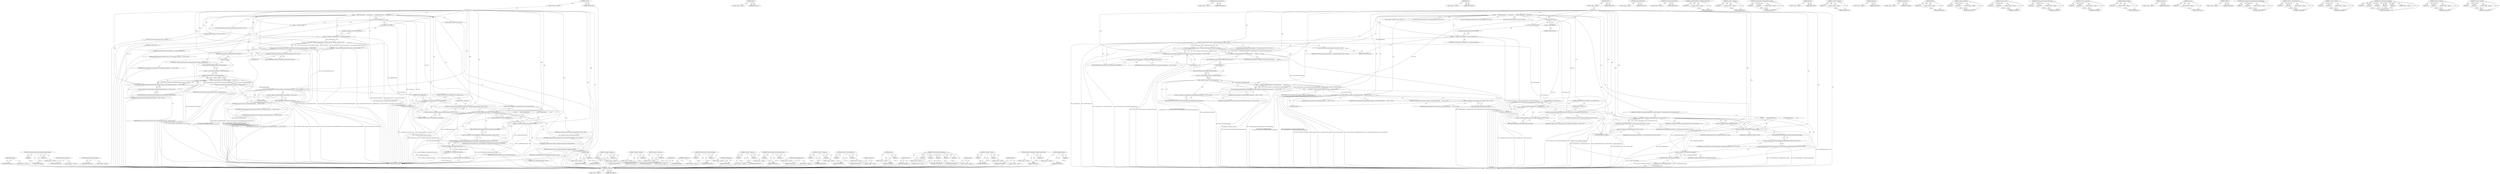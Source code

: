 digraph "&lt;operator&gt;.logicalAnd" {
vulnerable_175 [label=<(METHOD,needsLayout)>];
vulnerable_176 [label=<(BLOCK,&lt;empty&gt;,&lt;empty&gt;)>];
vulnerable_177 [label=<(METHOD_RETURN,ANY)>];
vulnerable_156 [label=<(METHOD,SVGLayoutSupport.layoutSizeOfNearestViewportChanged)>];
vulnerable_157 [label=<(PARAM,p1)>];
vulnerable_158 [label=<(PARAM,p2)>];
vulnerable_159 [label=<(BLOCK,&lt;empty&gt;,&lt;empty&gt;)>];
vulnerable_160 [label=<(METHOD_RETURN,ANY)>];
vulnerable_115 [label=<(METHOD,calculateLocalTransform)>];
vulnerable_116 [label=<(BLOCK,&lt;empty&gt;,&lt;empty&gt;)>];
vulnerable_117 [label=<(METHOD_RETURN,ANY)>];
vulnerable_136 [label=<(METHOD,determineIfLayoutSizeChanged)>];
vulnerable_137 [label=<(BLOCK,&lt;empty&gt;,&lt;empty&gt;)>];
vulnerable_138 [label=<(METHOD_RETURN,ANY)>];
vulnerable_6 [label=<(METHOD,&lt;global&gt;)<SUB>1</SUB>>];
vulnerable_7 [label=<(BLOCK,&lt;empty&gt;,&lt;empty&gt;)<SUB>1</SUB>>];
vulnerable_8 [label=<(METHOD,layout)<SUB>1</SUB>>];
vulnerable_9 [label=<(BLOCK,{
    ASSERT(needsLayout());
    LayoutAnalyzer...,{
    ASSERT(needsLayout());
    LayoutAnalyzer...)<SUB>2</SUB>>];
vulnerable_10 [label="<(LOCAL,ASSERT : ASSERT)<SUB>3</SUB>>"];
vulnerable_11 [label="<(LOCAL,LayoutAnalyzer.Scope analyzer: LayoutAnalyzer.Scope)<SUB>4</SUB>>"];
vulnerable_12 [label=<(analyzer,analyzer(*this))<SUB>4</SUB>>];
vulnerable_13 [label=<(&lt;operator&gt;.indirection,*this)<SUB>4</SUB>>];
vulnerable_14 [label=<(LITERAL,this,analyzer(*this))<SUB>4</SUB>>];
vulnerable_15 [label=<(calcViewport,calcViewport())<SUB>6</SUB>>];
vulnerable_16 [label="<(LOCAL,bool updatedTransform: bool)<SUB>8</SUB>>"];
vulnerable_17 [label=<(&lt;operator&gt;.assignment,updatedTransform = calculateLocalTransform())<SUB>8</SUB>>];
vulnerable_18 [label=<(IDENTIFIER,updatedTransform,updatedTransform = calculateLocalTransform())<SUB>8</SUB>>];
vulnerable_19 [label=<(calculateLocalTransform,calculateLocalTransform())<SUB>8</SUB>>];
vulnerable_20 [label=<(&lt;operator&gt;.assignment,m_didScreenScaleFactorChange = updatedTransform...)<SUB>9</SUB>>];
vulnerable_21 [label=<(IDENTIFIER,m_didScreenScaleFactorChange,m_didScreenScaleFactorChange = updatedTransform...)<SUB>9</SUB>>];
vulnerable_22 [label="<(&lt;operator&gt;.logicalOr,updatedTransform || SVGLayoutSupport::screenSca...)<SUB>9</SUB>>"];
vulnerable_23 [label="<(IDENTIFIER,updatedTransform,updatedTransform || SVGLayoutSupport::screenSca...)<SUB>9</SUB>>"];
vulnerable_24 [label="<(SVGLayoutSupport.screenScaleFactorChanged,SVGLayoutSupport::screenScaleFactorChanged(pare...)<SUB>9</SUB>>"];
vulnerable_25 [label="<(&lt;operator&gt;.fieldAccess,SVGLayoutSupport::screenScaleFactorChanged)<SUB>9</SUB>>"];
vulnerable_26 [label="<(IDENTIFIER,SVGLayoutSupport,SVGLayoutSupport::screenScaleFactorChanged(pare...)<SUB>9</SUB>>"];
vulnerable_27 [label=<(FIELD_IDENTIFIER,screenScaleFactorChanged,screenScaleFactorChanged)<SUB>9</SUB>>];
vulnerable_28 [label=<(parent,parent())<SUB>9</SUB>>];
vulnerable_29 [label=<(determineIfLayoutSizeChanged,determineIfLayoutSizeChanged())<SUB>11</SUB>>];
vulnerable_30 [label="<(LOCAL,bool layoutSizeChanged: bool)<SUB>13</SUB>>"];
vulnerable_31 [label=<(&lt;operator&gt;.assignment,layoutSizeChanged = element()-&gt;hasRelativeLengt...)<SUB>13</SUB>>];
vulnerable_32 [label=<(IDENTIFIER,layoutSizeChanged,layoutSizeChanged = element()-&gt;hasRelativeLengt...)<SUB>13</SUB>>];
vulnerable_33 [label=<(&lt;operator&gt;.logicalAnd,element()-&gt;hasRelativeLengths()
        &amp;&amp; SVGL...)<SUB>13</SUB>>];
vulnerable_34 [label=<(hasRelativeLengths,element()-&gt;hasRelativeLengths())<SUB>13</SUB>>];
vulnerable_35 [label=<(&lt;operator&gt;.indirectFieldAccess,element()-&gt;hasRelativeLengths)<SUB>13</SUB>>];
vulnerable_36 [label=<(element,element())<SUB>13</SUB>>];
vulnerable_37 [label=<(FIELD_IDENTIFIER,hasRelativeLengths,hasRelativeLengths)<SUB>13</SUB>>];
vulnerable_38 [label="<(SVGLayoutSupport.layoutSizeOfNearestViewportChanged,SVGLayoutSupport::layoutSizeOfNearestViewportCh...)<SUB>14</SUB>>"];
vulnerable_39 [label="<(&lt;operator&gt;.fieldAccess,SVGLayoutSupport::layoutSizeOfNearestViewportCh...)<SUB>14</SUB>>"];
vulnerable_40 [label="<(IDENTIFIER,SVGLayoutSupport,SVGLayoutSupport::layoutSizeOfNearestViewportCh...)<SUB>14</SUB>>"];
vulnerable_41 [label=<(FIELD_IDENTIFIER,layoutSizeOfNearestViewportChanged,layoutSizeOfNearestViewportChanged)<SUB>14</SUB>>];
vulnerable_42 [label="<(LITERAL,this,SVGLayoutSupport::layoutSizeOfNearestViewportCh...)<SUB>14</SUB>>"];
vulnerable_43 [label="<(SVGLayoutSupport.layoutChildren,SVGLayoutSupport::layoutChildren(firstChild(), ...)<SUB>16</SUB>>"];
vulnerable_44 [label="<(&lt;operator&gt;.fieldAccess,SVGLayoutSupport::layoutChildren)<SUB>16</SUB>>"];
vulnerable_45 [label="<(IDENTIFIER,SVGLayoutSupport,SVGLayoutSupport::layoutChildren(firstChild(), ...)<SUB>16</SUB>>"];
vulnerable_46 [label=<(FIELD_IDENTIFIER,layoutChildren,layoutChildren)<SUB>16</SUB>>];
vulnerable_47 [label=<(firstChild,firstChild())<SUB>16</SUB>>];
vulnerable_48 [label="<(LITERAL,false,SVGLayoutSupport::layoutChildren(firstChild(), ...)<SUB>16</SUB>>"];
vulnerable_49 [label="<(IDENTIFIER,m_didScreenScaleFactorChange,SVGLayoutSupport::layoutChildren(firstChild(), ...)<SUB>16</SUB>>"];
vulnerable_50 [label="<(IDENTIFIER,layoutSizeChanged,SVGLayoutSupport::layoutChildren(firstChild(), ...)<SUB>16</SUB>>"];
vulnerable_51 [label=<(CONTROL_STRUCTURE,IF,if (everHadLayout() &amp;&amp; needsLayout()))<SUB>18</SUB>>];
vulnerable_52 [label=<(&lt;operator&gt;.logicalAnd,everHadLayout() &amp;&amp; needsLayout())<SUB>18</SUB>>];
vulnerable_53 [label=<(everHadLayout,everHadLayout())<SUB>18</SUB>>];
vulnerable_54 [label=<(needsLayout,needsLayout())<SUB>18</SUB>>];
vulnerable_55 [label=<(BLOCK,&lt;empty&gt;,&lt;empty&gt;)<SUB>19</SUB>>];
vulnerable_56 [label="<(SVGResourcesCache.clientLayoutChanged,SVGResourcesCache::clientLayoutChanged(this))<SUB>19</SUB>>"];
vulnerable_57 [label="<(&lt;operator&gt;.fieldAccess,SVGResourcesCache::clientLayoutChanged)<SUB>19</SUB>>"];
vulnerable_58 [label="<(IDENTIFIER,SVGResourcesCache,SVGResourcesCache::clientLayoutChanged(this))<SUB>19</SUB>>"];
vulnerable_59 [label=<(FIELD_IDENTIFIER,clientLayoutChanged,clientLayoutChanged)<SUB>19</SUB>>];
vulnerable_60 [label="<(LITERAL,this,SVGResourcesCache::clientLayoutChanged(this))<SUB>19</SUB>>"];
vulnerable_61 [label=<(CONTROL_STRUCTURE,IF,if (m_needsBoundariesUpdate || updatedTransform))<SUB>21</SUB>>];
vulnerable_62 [label=<(&lt;operator&gt;.logicalOr,m_needsBoundariesUpdate || updatedTransform)<SUB>21</SUB>>];
vulnerable_63 [label=<(IDENTIFIER,m_needsBoundariesUpdate,m_needsBoundariesUpdate || updatedTransform)<SUB>21</SUB>>];
vulnerable_64 [label=<(IDENTIFIER,updatedTransform,m_needsBoundariesUpdate || updatedTransform)<SUB>21</SUB>>];
vulnerable_65 [label=<(BLOCK,{
         updateCachedBoundaries();
         m...,{
         updateCachedBoundaries();
         m...)<SUB>21</SUB>>];
vulnerable_66 [label=<(updateCachedBoundaries,updateCachedBoundaries())<SUB>22</SUB>>];
vulnerable_67 [label=<(&lt;operator&gt;.assignment,m_needsBoundariesUpdate = false)<SUB>23</SUB>>];
vulnerable_68 [label=<(IDENTIFIER,m_needsBoundariesUpdate,m_needsBoundariesUpdate = false)<SUB>23</SUB>>];
vulnerable_69 [label=<(LITERAL,false,m_needsBoundariesUpdate = false)<SUB>23</SUB>>];
vulnerable_70 [label="<(LayoutSVGModelObject.setNeedsBoundariesUpdate,LayoutSVGModelObject::setNeedsBoundariesUpdate())<SUB>25</SUB>>"];
vulnerable_71 [label="<(&lt;operator&gt;.fieldAccess,LayoutSVGModelObject::setNeedsBoundariesUpdate)<SUB>25</SUB>>"];
vulnerable_72 [label="<(IDENTIFIER,LayoutSVGModelObject,LayoutSVGModelObject::setNeedsBoundariesUpdate())<SUB>25</SUB>>"];
vulnerable_73 [label=<(FIELD_IDENTIFIER,setNeedsBoundariesUpdate,setNeedsBoundariesUpdate)<SUB>25</SUB>>];
vulnerable_74 [label=<(ASSERT,ASSERT(!m_needsBoundariesUpdate))<SUB>28</SUB>>];
vulnerable_75 [label=<(&lt;operator&gt;.logicalNot,!m_needsBoundariesUpdate)<SUB>28</SUB>>];
vulnerable_76 [label=<(IDENTIFIER,m_needsBoundariesUpdate,!m_needsBoundariesUpdate)<SUB>28</SUB>>];
vulnerable_77 [label=<(clearNeedsLayout,clearNeedsLayout())<SUB>29</SUB>>];
vulnerable_78 [label=<(METHOD_RETURN,void)<SUB>1</SUB>>];
vulnerable_80 [label=<(METHOD_RETURN,ANY)<SUB>1</SUB>>];
vulnerable_190 [label=<(METHOD,ASSERT)>];
vulnerable_191 [label=<(PARAM,p1)>];
vulnerable_192 [label=<(BLOCK,&lt;empty&gt;,&lt;empty&gt;)>];
vulnerable_193 [label=<(METHOD_RETURN,ANY)>];
vulnerable_139 [label=<(METHOD,&lt;operator&gt;.logicalAnd)>];
vulnerable_140 [label=<(PARAM,p1)>];
vulnerable_141 [label=<(PARAM,p2)>];
vulnerable_142 [label=<(BLOCK,&lt;empty&gt;,&lt;empty&gt;)>];
vulnerable_143 [label=<(METHOD_RETURN,ANY)>];
vulnerable_194 [label=<(METHOD,&lt;operator&gt;.logicalNot)>];
vulnerable_195 [label=<(PARAM,p1)>];
vulnerable_196 [label=<(BLOCK,&lt;empty&gt;,&lt;empty&gt;)>];
vulnerable_197 [label=<(METHOD_RETURN,ANY)>];
vulnerable_103 [label=<(METHOD,&lt;operator&gt;.indirection)>];
vulnerable_104 [label=<(PARAM,p1)>];
vulnerable_105 [label=<(BLOCK,&lt;empty&gt;,&lt;empty&gt;)>];
vulnerable_106 [label=<(METHOD_RETURN,ANY)>];
vulnerable_133 [label=<(METHOD,parent)>];
vulnerable_134 [label=<(BLOCK,&lt;empty&gt;,&lt;empty&gt;)>];
vulnerable_135 [label=<(METHOD_RETURN,ANY)>];
vulnerable_172 [label=<(METHOD,everHadLayout)>];
vulnerable_173 [label=<(BLOCK,&lt;empty&gt;,&lt;empty&gt;)>];
vulnerable_174 [label=<(METHOD_RETURN,ANY)>];
vulnerable_178 [label=<(METHOD,SVGResourcesCache.clientLayoutChanged)>];
vulnerable_179 [label=<(PARAM,p1)>];
vulnerable_180 [label=<(PARAM,p2)>];
vulnerable_181 [label=<(BLOCK,&lt;empty&gt;,&lt;empty&gt;)>];
vulnerable_182 [label=<(METHOD_RETURN,ANY)>];
vulnerable_198 [label=<(METHOD,clearNeedsLayout)>];
vulnerable_199 [label=<(BLOCK,&lt;empty&gt;,&lt;empty&gt;)>];
vulnerable_200 [label=<(METHOD_RETURN,ANY)>];
vulnerable_128 [label=<(METHOD,&lt;operator&gt;.fieldAccess)>];
vulnerable_129 [label=<(PARAM,p1)>];
vulnerable_130 [label=<(PARAM,p2)>];
vulnerable_131 [label=<(BLOCK,&lt;empty&gt;,&lt;empty&gt;)>];
vulnerable_132 [label=<(METHOD_RETURN,ANY)>];
vulnerable_123 [label=<(METHOD,SVGLayoutSupport.screenScaleFactorChanged)>];
vulnerable_124 [label=<(PARAM,p1)>];
vulnerable_125 [label=<(PARAM,p2)>];
vulnerable_126 [label=<(BLOCK,&lt;empty&gt;,&lt;empty&gt;)>];
vulnerable_127 [label=<(METHOD_RETURN,ANY)>];
vulnerable_183 [label=<(METHOD,updateCachedBoundaries)>];
vulnerable_184 [label=<(BLOCK,&lt;empty&gt;,&lt;empty&gt;)>];
vulnerable_185 [label=<(METHOD_RETURN,ANY)>];
vulnerable_110 [label=<(METHOD,&lt;operator&gt;.assignment)>];
vulnerable_111 [label=<(PARAM,p1)>];
vulnerable_112 [label=<(PARAM,p2)>];
vulnerable_113 [label=<(BLOCK,&lt;empty&gt;,&lt;empty&gt;)>];
vulnerable_114 [label=<(METHOD_RETURN,ANY)>];
vulnerable_148 [label=<(METHOD,&lt;operator&gt;.indirectFieldAccess)>];
vulnerable_149 [label=<(PARAM,p1)>];
vulnerable_150 [label=<(PARAM,p2)>];
vulnerable_151 [label=<(BLOCK,&lt;empty&gt;,&lt;empty&gt;)>];
vulnerable_152 [label=<(METHOD_RETURN,ANY)>];
vulnerable_107 [label=<(METHOD,calcViewport)>];
vulnerable_108 [label=<(BLOCK,&lt;empty&gt;,&lt;empty&gt;)>];
vulnerable_109 [label=<(METHOD_RETURN,ANY)>];
vulnerable_99 [label=<(METHOD,analyzer)>];
vulnerable_100 [label=<(PARAM,p1)>];
vulnerable_101 [label=<(BLOCK,&lt;empty&gt;,&lt;empty&gt;)>];
vulnerable_102 [label=<(METHOD_RETURN,ANY)>];
vulnerable_93 [label=<(METHOD,&lt;global&gt;)<SUB>1</SUB>>];
vulnerable_94 [label=<(BLOCK,&lt;empty&gt;,&lt;empty&gt;)>];
vulnerable_95 [label=<(METHOD_RETURN,ANY)>];
vulnerable_161 [label=<(METHOD,SVGLayoutSupport.layoutChildren)>];
vulnerable_162 [label=<(PARAM,p1)>];
vulnerable_163 [label=<(PARAM,p2)>];
vulnerable_164 [label=<(PARAM,p3)>];
vulnerable_165 [label=<(PARAM,p4)>];
vulnerable_166 [label=<(PARAM,p5)>];
vulnerable_167 [label=<(BLOCK,&lt;empty&gt;,&lt;empty&gt;)>];
vulnerable_168 [label=<(METHOD_RETURN,ANY)>];
vulnerable_153 [label=<(METHOD,element)>];
vulnerable_154 [label=<(BLOCK,&lt;empty&gt;,&lt;empty&gt;)>];
vulnerable_155 [label=<(METHOD_RETURN,ANY)>];
vulnerable_118 [label=<(METHOD,&lt;operator&gt;.logicalOr)>];
vulnerable_119 [label=<(PARAM,p1)>];
vulnerable_120 [label=<(PARAM,p2)>];
vulnerable_121 [label=<(BLOCK,&lt;empty&gt;,&lt;empty&gt;)>];
vulnerable_122 [label=<(METHOD_RETURN,ANY)>];
vulnerable_169 [label=<(METHOD,firstChild)>];
vulnerable_170 [label=<(BLOCK,&lt;empty&gt;,&lt;empty&gt;)>];
vulnerable_171 [label=<(METHOD_RETURN,ANY)>];
vulnerable_186 [label=<(METHOD,LayoutSVGModelObject.setNeedsBoundariesUpdate)>];
vulnerable_187 [label=<(PARAM,p1)>];
vulnerable_188 [label=<(BLOCK,&lt;empty&gt;,&lt;empty&gt;)>];
vulnerable_189 [label=<(METHOD_RETURN,ANY)>];
vulnerable_144 [label=<(METHOD,hasRelativeLengths)>];
vulnerable_145 [label=<(PARAM,p1)>];
vulnerable_146 [label=<(BLOCK,&lt;empty&gt;,&lt;empty&gt;)>];
vulnerable_147 [label=<(METHOD_RETURN,ANY)>];
fixed_187 [label=<(METHOD,everHadLayout)>];
fixed_188 [label=<(BLOCK,&lt;empty&gt;,&lt;empty&gt;)>];
fixed_189 [label=<(METHOD_RETURN,ANY)>];
fixed_168 [label=<(METHOD,element)>];
fixed_169 [label=<(BLOCK,&lt;empty&gt;,&lt;empty&gt;)>];
fixed_170 [label=<(METHOD_RETURN,ANY)>];
fixed_125 [label=<(METHOD,calculateLocalTransform)>];
fixed_126 [label=<(BLOCK,&lt;empty&gt;,&lt;empty&gt;)>];
fixed_127 [label=<(METHOD_RETURN,ANY)>];
fixed_148 [label=<(METHOD,parent)>];
fixed_149 [label=<(BLOCK,&lt;empty&gt;,&lt;empty&gt;)>];
fixed_150 [label=<(METHOD_RETURN,ANY)>];
fixed_6 [label=<(METHOD,&lt;global&gt;)<SUB>1</SUB>>];
fixed_7 [label=<(BLOCK,&lt;empty&gt;,&lt;empty&gt;)<SUB>1</SUB>>];
fixed_8 [label=<(METHOD,layout)<SUB>1</SUB>>];
fixed_9 [label=<(BLOCK,{
    ASSERT(needsLayout());
    LayoutAnalyzer...,{
    ASSERT(needsLayout());
    LayoutAnalyzer...)<SUB>2</SUB>>];
fixed_10 [label="<(LOCAL,ASSERT : ASSERT)<SUB>3</SUB>>"];
fixed_11 [label="<(LOCAL,LayoutAnalyzer.Scope analyzer: LayoutAnalyzer.Scope)<SUB>4</SUB>>"];
fixed_12 [label=<(analyzer,analyzer(*this))<SUB>4</SUB>>];
fixed_13 [label=<(&lt;operator&gt;.indirection,*this)<SUB>4</SUB>>];
fixed_14 [label=<(LITERAL,this,analyzer(*this))<SUB>4</SUB>>];
fixed_15 [label=<(calcViewport,calcViewport())<SUB>6</SUB>>];
fixed_16 [label="<(LOCAL,TransformChange transformChange: TransformChange)<SUB>8</SUB>>"];
fixed_17 [label=<(&lt;operator&gt;.assignment,transformChange = calculateLocalTransform())<SUB>8</SUB>>];
fixed_18 [label=<(IDENTIFIER,transformChange,transformChange = calculateLocalTransform())<SUB>8</SUB>>];
fixed_19 [label=<(calculateLocalTransform,calculateLocalTransform())<SUB>8</SUB>>];
fixed_20 [label=<(&lt;operator&gt;.assignment,m_didScreenScaleFactorChange =
        transfor...)<SUB>9</SUB>>];
fixed_21 [label=<(IDENTIFIER,m_didScreenScaleFactorChange,m_didScreenScaleFactorChange =
        transfor...)<SUB>9</SUB>>];
fixed_22 [label="<(&lt;operator&gt;.logicalOr,transformChange == TransformChange::Full || SVG...)<SUB>10</SUB>>"];
fixed_23 [label="<(&lt;operator&gt;.equals,transformChange == TransformChange::Full)<SUB>10</SUB>>"];
fixed_24 [label="<(IDENTIFIER,transformChange,transformChange == TransformChange::Full)<SUB>10</SUB>>"];
fixed_25 [label="<(&lt;operator&gt;.fieldAccess,TransformChange::Full)<SUB>10</SUB>>"];
fixed_26 [label="<(IDENTIFIER,TransformChange,transformChange == TransformChange::Full)<SUB>10</SUB>>"];
fixed_27 [label=<(FIELD_IDENTIFIER,Full,Full)<SUB>10</SUB>>];
fixed_28 [label="<(SVGLayoutSupport.screenScaleFactorChanged,SVGLayoutSupport::screenScaleFactorChanged(pare...)<SUB>10</SUB>>"];
fixed_29 [label="<(&lt;operator&gt;.fieldAccess,SVGLayoutSupport::screenScaleFactorChanged)<SUB>10</SUB>>"];
fixed_30 [label="<(IDENTIFIER,SVGLayoutSupport,SVGLayoutSupport::screenScaleFactorChanged(pare...)<SUB>10</SUB>>"];
fixed_31 [label=<(FIELD_IDENTIFIER,screenScaleFactorChanged,screenScaleFactorChanged)<SUB>10</SUB>>];
fixed_32 [label=<(parent,parent())<SUB>10</SUB>>];
fixed_33 [label=<(determineIfLayoutSizeChanged,determineIfLayoutSizeChanged())<SUB>12</SUB>>];
fixed_34 [label="<(LOCAL,bool layoutSizeChanged: bool)<SUB>14</SUB>>"];
fixed_35 [label=<(&lt;operator&gt;.assignment,layoutSizeChanged = element()-&gt;hasRelativeLengt...)<SUB>14</SUB>>];
fixed_36 [label=<(IDENTIFIER,layoutSizeChanged,layoutSizeChanged = element()-&gt;hasRelativeLengt...)<SUB>14</SUB>>];
fixed_37 [label=<(&lt;operator&gt;.logicalAnd,element()-&gt;hasRelativeLengths()
        &amp;&amp; SVGL...)<SUB>14</SUB>>];
fixed_38 [label=<(hasRelativeLengths,element()-&gt;hasRelativeLengths())<SUB>14</SUB>>];
fixed_39 [label=<(&lt;operator&gt;.indirectFieldAccess,element()-&gt;hasRelativeLengths)<SUB>14</SUB>>];
fixed_40 [label=<(element,element())<SUB>14</SUB>>];
fixed_41 [label=<(FIELD_IDENTIFIER,hasRelativeLengths,hasRelativeLengths)<SUB>14</SUB>>];
fixed_42 [label="<(SVGLayoutSupport.layoutSizeOfNearestViewportChanged,SVGLayoutSupport::layoutSizeOfNearestViewportCh...)<SUB>15</SUB>>"];
fixed_43 [label="<(&lt;operator&gt;.fieldAccess,SVGLayoutSupport::layoutSizeOfNearestViewportCh...)<SUB>15</SUB>>"];
fixed_44 [label="<(IDENTIFIER,SVGLayoutSupport,SVGLayoutSupport::layoutSizeOfNearestViewportCh...)<SUB>15</SUB>>"];
fixed_45 [label=<(FIELD_IDENTIFIER,layoutSizeOfNearestViewportChanged,layoutSizeOfNearestViewportChanged)<SUB>15</SUB>>];
fixed_46 [label="<(LITERAL,this,SVGLayoutSupport::layoutSizeOfNearestViewportCh...)<SUB>15</SUB>>"];
fixed_47 [label="<(SVGLayoutSupport.layoutChildren,SVGLayoutSupport::layoutChildren(firstChild(), ...)<SUB>17</SUB>>"];
fixed_48 [label="<(&lt;operator&gt;.fieldAccess,SVGLayoutSupport::layoutChildren)<SUB>17</SUB>>"];
fixed_49 [label="<(IDENTIFIER,SVGLayoutSupport,SVGLayoutSupport::layoutChildren(firstChild(), ...)<SUB>17</SUB>>"];
fixed_50 [label=<(FIELD_IDENTIFIER,layoutChildren,layoutChildren)<SUB>17</SUB>>];
fixed_51 [label=<(firstChild,firstChild())<SUB>17</SUB>>];
fixed_52 [label="<(LITERAL,false,SVGLayoutSupport::layoutChildren(firstChild(), ...)<SUB>17</SUB>>"];
fixed_53 [label="<(IDENTIFIER,m_didScreenScaleFactorChange,SVGLayoutSupport::layoutChildren(firstChild(), ...)<SUB>17</SUB>>"];
fixed_54 [label="<(IDENTIFIER,layoutSizeChanged,SVGLayoutSupport::layoutChildren(firstChild(), ...)<SUB>17</SUB>>"];
fixed_55 [label=<(CONTROL_STRUCTURE,IF,if (everHadLayout() &amp;&amp; needsLayout()))<SUB>19</SUB>>];
fixed_56 [label=<(&lt;operator&gt;.logicalAnd,everHadLayout() &amp;&amp; needsLayout())<SUB>19</SUB>>];
fixed_57 [label=<(everHadLayout,everHadLayout())<SUB>19</SUB>>];
fixed_58 [label=<(needsLayout,needsLayout())<SUB>19</SUB>>];
fixed_59 [label=<(BLOCK,&lt;empty&gt;,&lt;empty&gt;)<SUB>20</SUB>>];
fixed_60 [label="<(SVGResourcesCache.clientLayoutChanged,SVGResourcesCache::clientLayoutChanged(this))<SUB>20</SUB>>"];
fixed_61 [label="<(&lt;operator&gt;.fieldAccess,SVGResourcesCache::clientLayoutChanged)<SUB>20</SUB>>"];
fixed_62 [label="<(IDENTIFIER,SVGResourcesCache,SVGResourcesCache::clientLayoutChanged(this))<SUB>20</SUB>>"];
fixed_63 [label=<(FIELD_IDENTIFIER,clientLayoutChanged,clientLayoutChanged)<SUB>20</SUB>>];
fixed_64 [label="<(LITERAL,this,SVGResourcesCache::clientLayoutChanged(this))<SUB>20</SUB>>"];
fixed_65 [label="<(CONTROL_STRUCTURE,IF,if (m_needsBoundariesUpdate || transformChange != TransformChange::None))<SUB>22</SUB>>"];
fixed_66 [label=<(&lt;operator&gt;.logicalOr,m_needsBoundariesUpdate || transformChange != T...)<SUB>22</SUB>>];
fixed_67 [label=<(IDENTIFIER,m_needsBoundariesUpdate,m_needsBoundariesUpdate || transformChange != T...)<SUB>22</SUB>>];
fixed_68 [label="<(&lt;operator&gt;.notEquals,transformChange != TransformChange::None)<SUB>22</SUB>>"];
fixed_69 [label="<(IDENTIFIER,transformChange,transformChange != TransformChange::None)<SUB>22</SUB>>"];
fixed_70 [label="<(&lt;operator&gt;.fieldAccess,TransformChange::None)<SUB>22</SUB>>"];
fixed_71 [label="<(IDENTIFIER,TransformChange,transformChange != TransformChange::None)<SUB>22</SUB>>"];
fixed_72 [label=<(FIELD_IDENTIFIER,None,None)<SUB>22</SUB>>];
fixed_73 [label=<(BLOCK,{
         updateCachedBoundaries();
         m...,{
         updateCachedBoundaries();
         m...)<SUB>22</SUB>>];
fixed_74 [label=<(updateCachedBoundaries,updateCachedBoundaries())<SUB>23</SUB>>];
fixed_75 [label=<(&lt;operator&gt;.assignment,m_needsBoundariesUpdate = false)<SUB>24</SUB>>];
fixed_76 [label=<(IDENTIFIER,m_needsBoundariesUpdate,m_needsBoundariesUpdate = false)<SUB>24</SUB>>];
fixed_77 [label=<(LITERAL,false,m_needsBoundariesUpdate = false)<SUB>24</SUB>>];
fixed_78 [label="<(LayoutSVGModelObject.setNeedsBoundariesUpdate,LayoutSVGModelObject::setNeedsBoundariesUpdate())<SUB>26</SUB>>"];
fixed_79 [label="<(&lt;operator&gt;.fieldAccess,LayoutSVGModelObject::setNeedsBoundariesUpdate)<SUB>26</SUB>>"];
fixed_80 [label="<(IDENTIFIER,LayoutSVGModelObject,LayoutSVGModelObject::setNeedsBoundariesUpdate())<SUB>26</SUB>>"];
fixed_81 [label=<(FIELD_IDENTIFIER,setNeedsBoundariesUpdate,setNeedsBoundariesUpdate)<SUB>26</SUB>>];
fixed_82 [label=<(ASSERT,ASSERT(!m_needsBoundariesUpdate))<SUB>29</SUB>>];
fixed_83 [label=<(&lt;operator&gt;.logicalNot,!m_needsBoundariesUpdate)<SUB>29</SUB>>];
fixed_84 [label=<(IDENTIFIER,m_needsBoundariesUpdate,!m_needsBoundariesUpdate)<SUB>29</SUB>>];
fixed_85 [label=<(clearNeedsLayout,clearNeedsLayout())<SUB>30</SUB>>];
fixed_86 [label=<(METHOD_RETURN,void)<SUB>1</SUB>>];
fixed_88 [label=<(METHOD_RETURN,ANY)<SUB>1</SUB>>];
fixed_203 [label=<(METHOD,updateCachedBoundaries)>];
fixed_204 [label=<(BLOCK,&lt;empty&gt;,&lt;empty&gt;)>];
fixed_205 [label=<(METHOD_RETURN,ANY)>];
fixed_151 [label=<(METHOD,determineIfLayoutSizeChanged)>];
fixed_152 [label=<(BLOCK,&lt;empty&gt;,&lt;empty&gt;)>];
fixed_153 [label=<(METHOD_RETURN,ANY)>];
fixed_206 [label=<(METHOD,LayoutSVGModelObject.setNeedsBoundariesUpdate)>];
fixed_207 [label=<(PARAM,p1)>];
fixed_208 [label=<(BLOCK,&lt;empty&gt;,&lt;empty&gt;)>];
fixed_209 [label=<(METHOD_RETURN,ANY)>];
fixed_113 [label=<(METHOD,&lt;operator&gt;.indirection)>];
fixed_114 [label=<(PARAM,p1)>];
fixed_115 [label=<(BLOCK,&lt;empty&gt;,&lt;empty&gt;)>];
fixed_116 [label=<(METHOD_RETURN,ANY)>];
fixed_143 [label=<(METHOD,SVGLayoutSupport.screenScaleFactorChanged)>];
fixed_144 [label=<(PARAM,p1)>];
fixed_145 [label=<(PARAM,p2)>];
fixed_146 [label=<(BLOCK,&lt;empty&gt;,&lt;empty&gt;)>];
fixed_147 [label=<(METHOD_RETURN,ANY)>];
fixed_184 [label=<(METHOD,firstChild)>];
fixed_185 [label=<(BLOCK,&lt;empty&gt;,&lt;empty&gt;)>];
fixed_186 [label=<(METHOD_RETURN,ANY)>];
fixed_214 [label=<(METHOD,&lt;operator&gt;.logicalNot)>];
fixed_215 [label=<(PARAM,p1)>];
fixed_216 [label=<(BLOCK,&lt;empty&gt;,&lt;empty&gt;)>];
fixed_217 [label=<(METHOD_RETURN,ANY)>];
fixed_190 [label=<(METHOD,needsLayout)>];
fixed_191 [label=<(BLOCK,&lt;empty&gt;,&lt;empty&gt;)>];
fixed_192 [label=<(METHOD_RETURN,ANY)>];
fixed_218 [label=<(METHOD,clearNeedsLayout)>];
fixed_219 [label=<(BLOCK,&lt;empty&gt;,&lt;empty&gt;)>];
fixed_220 [label=<(METHOD_RETURN,ANY)>];
fixed_210 [label=<(METHOD,ASSERT)>];
fixed_211 [label=<(PARAM,p1)>];
fixed_212 [label=<(BLOCK,&lt;empty&gt;,&lt;empty&gt;)>];
fixed_213 [label=<(METHOD_RETURN,ANY)>];
fixed_138 [label=<(METHOD,&lt;operator&gt;.fieldAccess)>];
fixed_139 [label=<(PARAM,p1)>];
fixed_140 [label=<(PARAM,p2)>];
fixed_141 [label=<(BLOCK,&lt;empty&gt;,&lt;empty&gt;)>];
fixed_142 [label=<(METHOD_RETURN,ANY)>];
fixed_133 [label=<(METHOD,&lt;operator&gt;.equals)>];
fixed_134 [label=<(PARAM,p1)>];
fixed_135 [label=<(PARAM,p2)>];
fixed_136 [label=<(BLOCK,&lt;empty&gt;,&lt;empty&gt;)>];
fixed_137 [label=<(METHOD_RETURN,ANY)>];
fixed_193 [label=<(METHOD,SVGResourcesCache.clientLayoutChanged)>];
fixed_194 [label=<(PARAM,p1)>];
fixed_195 [label=<(PARAM,p2)>];
fixed_196 [label=<(BLOCK,&lt;empty&gt;,&lt;empty&gt;)>];
fixed_197 [label=<(METHOD_RETURN,ANY)>];
fixed_120 [label=<(METHOD,&lt;operator&gt;.assignment)>];
fixed_121 [label=<(PARAM,p1)>];
fixed_122 [label=<(PARAM,p2)>];
fixed_123 [label=<(BLOCK,&lt;empty&gt;,&lt;empty&gt;)>];
fixed_124 [label=<(METHOD_RETURN,ANY)>];
fixed_159 [label=<(METHOD,hasRelativeLengths)>];
fixed_160 [label=<(PARAM,p1)>];
fixed_161 [label=<(BLOCK,&lt;empty&gt;,&lt;empty&gt;)>];
fixed_162 [label=<(METHOD_RETURN,ANY)>];
fixed_117 [label=<(METHOD,calcViewport)>];
fixed_118 [label=<(BLOCK,&lt;empty&gt;,&lt;empty&gt;)>];
fixed_119 [label=<(METHOD_RETURN,ANY)>];
fixed_109 [label=<(METHOD,analyzer)>];
fixed_110 [label=<(PARAM,p1)>];
fixed_111 [label=<(BLOCK,&lt;empty&gt;,&lt;empty&gt;)>];
fixed_112 [label=<(METHOD_RETURN,ANY)>];
fixed_103 [label=<(METHOD,&lt;global&gt;)<SUB>1</SUB>>];
fixed_104 [label=<(BLOCK,&lt;empty&gt;,&lt;empty&gt;)>];
fixed_105 [label=<(METHOD_RETURN,ANY)>];
fixed_171 [label=<(METHOD,SVGLayoutSupport.layoutSizeOfNearestViewportChanged)>];
fixed_172 [label=<(PARAM,p1)>];
fixed_173 [label=<(PARAM,p2)>];
fixed_174 [label=<(BLOCK,&lt;empty&gt;,&lt;empty&gt;)>];
fixed_175 [label=<(METHOD_RETURN,ANY)>];
fixed_163 [label=<(METHOD,&lt;operator&gt;.indirectFieldAccess)>];
fixed_164 [label=<(PARAM,p1)>];
fixed_165 [label=<(PARAM,p2)>];
fixed_166 [label=<(BLOCK,&lt;empty&gt;,&lt;empty&gt;)>];
fixed_167 [label=<(METHOD_RETURN,ANY)>];
fixed_128 [label=<(METHOD,&lt;operator&gt;.logicalOr)>];
fixed_129 [label=<(PARAM,p1)>];
fixed_130 [label=<(PARAM,p2)>];
fixed_131 [label=<(BLOCK,&lt;empty&gt;,&lt;empty&gt;)>];
fixed_132 [label=<(METHOD_RETURN,ANY)>];
fixed_176 [label=<(METHOD,SVGLayoutSupport.layoutChildren)>];
fixed_177 [label=<(PARAM,p1)>];
fixed_178 [label=<(PARAM,p2)>];
fixed_179 [label=<(PARAM,p3)>];
fixed_180 [label=<(PARAM,p4)>];
fixed_181 [label=<(PARAM,p5)>];
fixed_182 [label=<(BLOCK,&lt;empty&gt;,&lt;empty&gt;)>];
fixed_183 [label=<(METHOD_RETURN,ANY)>];
fixed_198 [label=<(METHOD,&lt;operator&gt;.notEquals)>];
fixed_199 [label=<(PARAM,p1)>];
fixed_200 [label=<(PARAM,p2)>];
fixed_201 [label=<(BLOCK,&lt;empty&gt;,&lt;empty&gt;)>];
fixed_202 [label=<(METHOD_RETURN,ANY)>];
fixed_154 [label=<(METHOD,&lt;operator&gt;.logicalAnd)>];
fixed_155 [label=<(PARAM,p1)>];
fixed_156 [label=<(PARAM,p2)>];
fixed_157 [label=<(BLOCK,&lt;empty&gt;,&lt;empty&gt;)>];
fixed_158 [label=<(METHOD_RETURN,ANY)>];
vulnerable_175 -> vulnerable_176  [key=0, label="AST: "];
vulnerable_175 -> vulnerable_177  [key=0, label="AST: "];
vulnerable_175 -> vulnerable_177  [key=1, label="CFG: "];
vulnerable_176 -> fixed_187  [key=0];
vulnerable_177 -> fixed_187  [key=0];
vulnerable_156 -> vulnerable_157  [key=0, label="AST: "];
vulnerable_156 -> vulnerable_157  [key=1, label="DDG: "];
vulnerable_156 -> vulnerable_159  [key=0, label="AST: "];
vulnerable_156 -> vulnerable_158  [key=0, label="AST: "];
vulnerable_156 -> vulnerable_158  [key=1, label="DDG: "];
vulnerable_156 -> vulnerable_160  [key=0, label="AST: "];
vulnerable_156 -> vulnerable_160  [key=1, label="CFG: "];
vulnerable_157 -> vulnerable_160  [key=0, label="DDG: p1"];
vulnerable_158 -> vulnerable_160  [key=0, label="DDG: p2"];
vulnerable_159 -> fixed_187  [key=0];
vulnerable_160 -> fixed_187  [key=0];
vulnerable_115 -> vulnerable_116  [key=0, label="AST: "];
vulnerable_115 -> vulnerable_117  [key=0, label="AST: "];
vulnerable_115 -> vulnerable_117  [key=1, label="CFG: "];
vulnerable_116 -> fixed_187  [key=0];
vulnerable_117 -> fixed_187  [key=0];
vulnerable_136 -> vulnerable_137  [key=0, label="AST: "];
vulnerable_136 -> vulnerable_138  [key=0, label="AST: "];
vulnerable_136 -> vulnerable_138  [key=1, label="CFG: "];
vulnerable_137 -> fixed_187  [key=0];
vulnerable_138 -> fixed_187  [key=0];
vulnerable_6 -> vulnerable_7  [key=0, label="AST: "];
vulnerable_6 -> vulnerable_80  [key=0, label="AST: "];
vulnerable_6 -> vulnerable_80  [key=1, label="CFG: "];
vulnerable_7 -> vulnerable_8  [key=0, label="AST: "];
vulnerable_8 -> vulnerable_9  [key=0, label="AST: "];
vulnerable_8 -> vulnerable_78  [key=0, label="AST: "];
vulnerable_8 -> vulnerable_13  [key=0, label="CFG: "];
vulnerable_8 -> vulnerable_15  [key=0, label="DDG: "];
vulnerable_8 -> vulnerable_17  [key=0, label="DDG: "];
vulnerable_8 -> vulnerable_29  [key=0, label="DDG: "];
vulnerable_8 -> vulnerable_77  [key=0, label="DDG: "];
vulnerable_8 -> vulnerable_43  [key=0, label="DDG: "];
vulnerable_8 -> vulnerable_22  [key=0, label="DDG: "];
vulnerable_8 -> vulnerable_52  [key=0, label="DDG: "];
vulnerable_8 -> vulnerable_62  [key=0, label="DDG: "];
vulnerable_8 -> vulnerable_66  [key=0, label="DDG: "];
vulnerable_8 -> vulnerable_67  [key=0, label="DDG: "];
vulnerable_8 -> vulnerable_75  [key=0, label="DDG: "];
vulnerable_8 -> vulnerable_24  [key=0, label="DDG: "];
vulnerable_8 -> vulnerable_38  [key=0, label="DDG: "];
vulnerable_8 -> vulnerable_56  [key=0, label="DDG: "];
vulnerable_9 -> vulnerable_10  [key=0, label="AST: "];
vulnerable_9 -> vulnerable_11  [key=0, label="AST: "];
vulnerable_9 -> vulnerable_12  [key=0, label="AST: "];
vulnerable_9 -> vulnerable_15  [key=0, label="AST: "];
vulnerable_9 -> vulnerable_16  [key=0, label="AST: "];
vulnerable_9 -> vulnerable_17  [key=0, label="AST: "];
vulnerable_9 -> vulnerable_20  [key=0, label="AST: "];
vulnerable_9 -> vulnerable_29  [key=0, label="AST: "];
vulnerable_9 -> vulnerable_30  [key=0, label="AST: "];
vulnerable_9 -> vulnerable_31  [key=0, label="AST: "];
vulnerable_9 -> vulnerable_43  [key=0, label="AST: "];
vulnerable_9 -> vulnerable_51  [key=0, label="AST: "];
vulnerable_9 -> vulnerable_61  [key=0, label="AST: "];
vulnerable_9 -> vulnerable_74  [key=0, label="AST: "];
vulnerable_9 -> vulnerable_77  [key=0, label="AST: "];
vulnerable_10 -> fixed_187  [key=0];
vulnerable_11 -> fixed_187  [key=0];
vulnerable_12 -> vulnerable_13  [key=0, label="AST: "];
vulnerable_12 -> vulnerable_15  [key=0, label="CFG: "];
vulnerable_12 -> vulnerable_78  [key=0, label="DDG: *this"];
vulnerable_12 -> vulnerable_78  [key=1, label="DDG: analyzer(*this)"];
vulnerable_12 -> vulnerable_38  [key=0, label="DDG: *this"];
vulnerable_12 -> vulnerable_56  [key=0, label="DDG: *this"];
vulnerable_13 -> vulnerable_14  [key=0, label="AST: "];
vulnerable_13 -> vulnerable_12  [key=0, label="CFG: "];
vulnerable_14 -> fixed_187  [key=0];
vulnerable_15 -> vulnerable_19  [key=0, label="CFG: "];
vulnerable_15 -> vulnerable_78  [key=0, label="DDG: calcViewport()"];
vulnerable_16 -> fixed_187  [key=0];
vulnerable_17 -> vulnerable_18  [key=0, label="AST: "];
vulnerable_17 -> vulnerable_19  [key=0, label="AST: "];
vulnerable_17 -> vulnerable_22  [key=0, label="CFG: "];
vulnerable_17 -> vulnerable_22  [key=1, label="DDG: updatedTransform"];
vulnerable_17 -> vulnerable_27  [key=0, label="CFG: "];
vulnerable_17 -> vulnerable_78  [key=0, label="DDG: calculateLocalTransform()"];
vulnerable_17 -> vulnerable_78  [key=1, label="DDG: updatedTransform = calculateLocalTransform()"];
vulnerable_18 -> fixed_187  [key=0];
vulnerable_19 -> vulnerable_17  [key=0, label="CFG: "];
vulnerable_20 -> vulnerable_21  [key=0, label="AST: "];
vulnerable_20 -> vulnerable_22  [key=0, label="AST: "];
vulnerable_20 -> vulnerable_29  [key=0, label="CFG: "];
vulnerable_20 -> vulnerable_78  [key=0, label="DDG: updatedTransform || SVGLayoutSupport::screenScaleFactorChanged(parent())"];
vulnerable_20 -> vulnerable_78  [key=1, label="DDG: m_didScreenScaleFactorChange = updatedTransform || SVGLayoutSupport::screenScaleFactorChanged(parent())"];
vulnerable_20 -> vulnerable_43  [key=0, label="DDG: m_didScreenScaleFactorChange"];
vulnerable_21 -> fixed_187  [key=0];
vulnerable_22 -> vulnerable_23  [key=0, label="AST: "];
vulnerable_22 -> vulnerable_24  [key=0, label="AST: "];
vulnerable_22 -> vulnerable_20  [key=0, label="CFG: "];
vulnerable_22 -> vulnerable_20  [key=1, label="DDG: updatedTransform"];
vulnerable_22 -> vulnerable_20  [key=2, label="DDG: SVGLayoutSupport::screenScaleFactorChanged(parent())"];
vulnerable_22 -> vulnerable_78  [key=0, label="DDG: SVGLayoutSupport::screenScaleFactorChanged(parent())"];
vulnerable_22 -> vulnerable_62  [key=0, label="DDG: updatedTransform"];
vulnerable_23 -> fixed_187  [key=0];
vulnerable_24 -> vulnerable_25  [key=0, label="AST: "];
vulnerable_24 -> vulnerable_28  [key=0, label="AST: "];
vulnerable_24 -> vulnerable_22  [key=0, label="CFG: "];
vulnerable_24 -> vulnerable_22  [key=1, label="DDG: SVGLayoutSupport::screenScaleFactorChanged"];
vulnerable_24 -> vulnerable_22  [key=2, label="DDG: parent()"];
vulnerable_24 -> vulnerable_78  [key=0, label="DDG: SVGLayoutSupport::screenScaleFactorChanged"];
vulnerable_24 -> vulnerable_78  [key=1, label="DDG: parent()"];
vulnerable_25 -> vulnerable_26  [key=0, label="AST: "];
vulnerable_25 -> vulnerable_27  [key=0, label="AST: "];
vulnerable_25 -> vulnerable_28  [key=0, label="CFG: "];
vulnerable_26 -> fixed_187  [key=0];
vulnerable_27 -> vulnerable_25  [key=0, label="CFG: "];
vulnerable_28 -> vulnerable_24  [key=0, label="CFG: "];
vulnerable_29 -> vulnerable_36  [key=0, label="CFG: "];
vulnerable_29 -> vulnerable_78  [key=0, label="DDG: determineIfLayoutSizeChanged()"];
vulnerable_30 -> fixed_187  [key=0];
vulnerable_31 -> vulnerable_32  [key=0, label="AST: "];
vulnerable_31 -> vulnerable_33  [key=0, label="AST: "];
vulnerable_31 -> vulnerable_46  [key=0, label="CFG: "];
vulnerable_31 -> vulnerable_78  [key=0, label="DDG: element()-&gt;hasRelativeLengths()
        &amp;&amp; SVGLayoutSupport::layoutSizeOfNearestViewportChanged(this)"];
vulnerable_31 -> vulnerable_78  [key=1, label="DDG: layoutSizeChanged = element()-&gt;hasRelativeLengths()
        &amp;&amp; SVGLayoutSupport::layoutSizeOfNearestViewportChanged(this)"];
vulnerable_31 -> vulnerable_43  [key=0, label="DDG: layoutSizeChanged"];
vulnerable_32 -> fixed_187  [key=0];
vulnerable_33 -> vulnerable_34  [key=0, label="AST: "];
vulnerable_33 -> vulnerable_38  [key=0, label="AST: "];
vulnerable_33 -> vulnerable_31  [key=0, label="CFG: "];
vulnerable_33 -> vulnerable_31  [key=1, label="DDG: element()-&gt;hasRelativeLengths()"];
vulnerable_33 -> vulnerable_31  [key=2, label="DDG: SVGLayoutSupport::layoutSizeOfNearestViewportChanged(this)"];
vulnerable_33 -> vulnerable_78  [key=0, label="DDG: element()-&gt;hasRelativeLengths()"];
vulnerable_33 -> vulnerable_78  [key=1, label="DDG: SVGLayoutSupport::layoutSizeOfNearestViewportChanged(this)"];
vulnerable_34 -> vulnerable_35  [key=0, label="AST: "];
vulnerable_34 -> vulnerable_33  [key=0, label="CFG: "];
vulnerable_34 -> vulnerable_33  [key=1, label="DDG: element()-&gt;hasRelativeLengths"];
vulnerable_34 -> vulnerable_41  [key=0, label="CFG: "];
vulnerable_34 -> vulnerable_41  [key=1, label="CDG: "];
vulnerable_34 -> vulnerable_78  [key=0, label="DDG: element()-&gt;hasRelativeLengths"];
vulnerable_34 -> vulnerable_38  [key=0, label="CDG: "];
vulnerable_34 -> vulnerable_39  [key=0, label="CDG: "];
vulnerable_35 -> vulnerable_36  [key=0, label="AST: "];
vulnerable_35 -> vulnerable_37  [key=0, label="AST: "];
vulnerable_35 -> vulnerable_34  [key=0, label="CFG: "];
vulnerable_36 -> vulnerable_37  [key=0, label="CFG: "];
vulnerable_37 -> vulnerable_35  [key=0, label="CFG: "];
vulnerable_38 -> vulnerable_39  [key=0, label="AST: "];
vulnerable_38 -> vulnerable_42  [key=0, label="AST: "];
vulnerable_38 -> vulnerable_33  [key=0, label="CFG: "];
vulnerable_38 -> vulnerable_33  [key=1, label="DDG: SVGLayoutSupport::layoutSizeOfNearestViewportChanged"];
vulnerable_38 -> vulnerable_33  [key=2, label="DDG: this"];
vulnerable_38 -> vulnerable_78  [key=0, label="DDG: SVGLayoutSupport::layoutSizeOfNearestViewportChanged"];
vulnerable_39 -> vulnerable_40  [key=0, label="AST: "];
vulnerable_39 -> vulnerable_41  [key=0, label="AST: "];
vulnerable_39 -> vulnerable_38  [key=0, label="CFG: "];
vulnerable_40 -> fixed_187  [key=0];
vulnerable_41 -> vulnerable_39  [key=0, label="CFG: "];
vulnerable_42 -> fixed_187  [key=0];
vulnerable_43 -> vulnerable_44  [key=0, label="AST: "];
vulnerable_43 -> vulnerable_47  [key=0, label="AST: "];
vulnerable_43 -> vulnerable_48  [key=0, label="AST: "];
vulnerable_43 -> vulnerable_49  [key=0, label="AST: "];
vulnerable_43 -> vulnerable_50  [key=0, label="AST: "];
vulnerable_43 -> vulnerable_53  [key=0, label="CFG: "];
vulnerable_43 -> vulnerable_78  [key=0, label="DDG: SVGLayoutSupport::layoutChildren"];
vulnerable_43 -> vulnerable_78  [key=1, label="DDG: firstChild()"];
vulnerable_43 -> vulnerable_78  [key=2, label="DDG: m_didScreenScaleFactorChange"];
vulnerable_43 -> vulnerable_78  [key=3, label="DDG: layoutSizeChanged"];
vulnerable_43 -> vulnerable_78  [key=4, label="DDG: SVGLayoutSupport::layoutChildren(firstChild(), false, m_didScreenScaleFactorChange, layoutSizeChanged)"];
vulnerable_44 -> vulnerable_45  [key=0, label="AST: "];
vulnerable_44 -> vulnerable_46  [key=0, label="AST: "];
vulnerable_44 -> vulnerable_47  [key=0, label="CFG: "];
vulnerable_45 -> fixed_187  [key=0];
vulnerable_46 -> vulnerable_44  [key=0, label="CFG: "];
vulnerable_47 -> vulnerable_43  [key=0, label="CFG: "];
vulnerable_48 -> fixed_187  [key=0];
vulnerable_49 -> fixed_187  [key=0];
vulnerable_50 -> fixed_187  [key=0];
vulnerable_51 -> vulnerable_52  [key=0, label="AST: "];
vulnerable_51 -> vulnerable_55  [key=0, label="AST: "];
vulnerable_52 -> vulnerable_53  [key=0, label="AST: "];
vulnerable_52 -> vulnerable_54  [key=0, label="AST: "];
vulnerable_52 -> vulnerable_59  [key=0, label="CFG: "];
vulnerable_52 -> vulnerable_59  [key=1, label="CDG: "];
vulnerable_52 -> vulnerable_62  [key=0, label="CFG: "];
vulnerable_52 -> vulnerable_78  [key=0, label="DDG: everHadLayout()"];
vulnerable_52 -> vulnerable_78  [key=1, label="DDG: needsLayout()"];
vulnerable_52 -> vulnerable_78  [key=2, label="DDG: everHadLayout() &amp;&amp; needsLayout()"];
vulnerable_52 -> vulnerable_57  [key=0, label="CDG: "];
vulnerable_52 -> vulnerable_56  [key=0, label="CDG: "];
vulnerable_53 -> vulnerable_54  [key=0, label="CFG: "];
vulnerable_53 -> vulnerable_54  [key=1, label="CDG: "];
vulnerable_53 -> vulnerable_52  [key=0, label="CFG: "];
vulnerable_54 -> vulnerable_52  [key=0, label="CFG: "];
vulnerable_55 -> vulnerable_56  [key=0, label="AST: "];
vulnerable_56 -> vulnerable_57  [key=0, label="AST: "];
vulnerable_56 -> vulnerable_60  [key=0, label="AST: "];
vulnerable_56 -> vulnerable_62  [key=0, label="CFG: "];
vulnerable_56 -> vulnerable_78  [key=0, label="DDG: SVGResourcesCache::clientLayoutChanged"];
vulnerable_56 -> vulnerable_78  [key=1, label="DDG: SVGResourcesCache::clientLayoutChanged(this)"];
vulnerable_57 -> vulnerable_58  [key=0, label="AST: "];
vulnerable_57 -> vulnerable_59  [key=0, label="AST: "];
vulnerable_57 -> vulnerable_56  [key=0, label="CFG: "];
vulnerable_58 -> fixed_187  [key=0];
vulnerable_59 -> vulnerable_57  [key=0, label="CFG: "];
vulnerable_60 -> fixed_187  [key=0];
vulnerable_61 -> vulnerable_62  [key=0, label="AST: "];
vulnerable_61 -> vulnerable_65  [key=0, label="AST: "];
vulnerable_62 -> vulnerable_63  [key=0, label="AST: "];
vulnerable_62 -> vulnerable_64  [key=0, label="AST: "];
vulnerable_62 -> vulnerable_66  [key=0, label="CFG: "];
vulnerable_62 -> vulnerable_66  [key=1, label="CDG: "];
vulnerable_62 -> vulnerable_75  [key=0, label="CFG: "];
vulnerable_62 -> vulnerable_75  [key=1, label="DDG: m_needsBoundariesUpdate"];
vulnerable_62 -> vulnerable_78  [key=0, label="DDG: updatedTransform"];
vulnerable_62 -> vulnerable_78  [key=1, label="DDG: m_needsBoundariesUpdate || updatedTransform"];
vulnerable_62 -> vulnerable_73  [key=0, label="CDG: "];
vulnerable_62 -> vulnerable_71  [key=0, label="CDG: "];
vulnerable_62 -> vulnerable_67  [key=0, label="CDG: "];
vulnerable_62 -> vulnerable_70  [key=0, label="CDG: "];
vulnerable_63 -> fixed_187  [key=0];
vulnerable_64 -> fixed_187  [key=0];
vulnerable_65 -> vulnerable_66  [key=0, label="AST: "];
vulnerable_65 -> vulnerable_67  [key=0, label="AST: "];
vulnerable_65 -> vulnerable_70  [key=0, label="AST: "];
vulnerable_66 -> vulnerable_67  [key=0, label="CFG: "];
vulnerable_66 -> vulnerable_78  [key=0, label="DDG: updateCachedBoundaries()"];
vulnerable_67 -> vulnerable_68  [key=0, label="AST: "];
vulnerable_67 -> vulnerable_69  [key=0, label="AST: "];
vulnerable_67 -> vulnerable_73  [key=0, label="CFG: "];
vulnerable_67 -> vulnerable_78  [key=0, label="DDG: m_needsBoundariesUpdate = false"];
vulnerable_67 -> vulnerable_75  [key=0, label="DDG: m_needsBoundariesUpdate"];
vulnerable_68 -> fixed_187  [key=0];
vulnerable_69 -> fixed_187  [key=0];
vulnerable_70 -> vulnerable_71  [key=0, label="AST: "];
vulnerable_70 -> vulnerable_75  [key=0, label="CFG: "];
vulnerable_70 -> vulnerable_78  [key=0, label="DDG: LayoutSVGModelObject::setNeedsBoundariesUpdate"];
vulnerable_70 -> vulnerable_78  [key=1, label="DDG: LayoutSVGModelObject::setNeedsBoundariesUpdate()"];
vulnerable_71 -> vulnerable_72  [key=0, label="AST: "];
vulnerable_71 -> vulnerable_73  [key=0, label="AST: "];
vulnerable_71 -> vulnerable_70  [key=0, label="CFG: "];
vulnerable_72 -> fixed_187  [key=0];
vulnerable_73 -> vulnerable_71  [key=0, label="CFG: "];
vulnerable_74 -> vulnerable_75  [key=0, label="AST: "];
vulnerable_74 -> vulnerable_77  [key=0, label="CFG: "];
vulnerable_74 -> vulnerable_78  [key=0, label="DDG: !m_needsBoundariesUpdate"];
vulnerable_74 -> vulnerable_78  [key=1, label="DDG: ASSERT(!m_needsBoundariesUpdate)"];
vulnerable_75 -> vulnerable_76  [key=0, label="AST: "];
vulnerable_75 -> vulnerable_74  [key=0, label="CFG: "];
vulnerable_75 -> vulnerable_74  [key=1, label="DDG: m_needsBoundariesUpdate"];
vulnerable_75 -> vulnerable_78  [key=0, label="DDG: m_needsBoundariesUpdate"];
vulnerable_76 -> fixed_187  [key=0];
vulnerable_77 -> vulnerable_78  [key=0, label="CFG: "];
vulnerable_77 -> vulnerable_78  [key=1, label="DDG: clearNeedsLayout()"];
vulnerable_78 -> fixed_187  [key=0];
vulnerable_80 -> fixed_187  [key=0];
vulnerable_190 -> vulnerable_191  [key=0, label="AST: "];
vulnerable_190 -> vulnerable_191  [key=1, label="DDG: "];
vulnerable_190 -> vulnerable_192  [key=0, label="AST: "];
vulnerable_190 -> vulnerable_193  [key=0, label="AST: "];
vulnerable_190 -> vulnerable_193  [key=1, label="CFG: "];
vulnerable_191 -> vulnerable_193  [key=0, label="DDG: p1"];
vulnerable_192 -> fixed_187  [key=0];
vulnerable_193 -> fixed_187  [key=0];
vulnerable_139 -> vulnerable_140  [key=0, label="AST: "];
vulnerable_139 -> vulnerable_140  [key=1, label="DDG: "];
vulnerable_139 -> vulnerable_142  [key=0, label="AST: "];
vulnerable_139 -> vulnerable_141  [key=0, label="AST: "];
vulnerable_139 -> vulnerable_141  [key=1, label="DDG: "];
vulnerable_139 -> vulnerable_143  [key=0, label="AST: "];
vulnerable_139 -> vulnerable_143  [key=1, label="CFG: "];
vulnerable_140 -> vulnerable_143  [key=0, label="DDG: p1"];
vulnerable_141 -> vulnerable_143  [key=0, label="DDG: p2"];
vulnerable_142 -> fixed_187  [key=0];
vulnerable_143 -> fixed_187  [key=0];
vulnerable_194 -> vulnerable_195  [key=0, label="AST: "];
vulnerable_194 -> vulnerable_195  [key=1, label="DDG: "];
vulnerable_194 -> vulnerable_196  [key=0, label="AST: "];
vulnerable_194 -> vulnerable_197  [key=0, label="AST: "];
vulnerable_194 -> vulnerable_197  [key=1, label="CFG: "];
vulnerable_195 -> vulnerable_197  [key=0, label="DDG: p1"];
vulnerable_196 -> fixed_187  [key=0];
vulnerable_197 -> fixed_187  [key=0];
vulnerable_103 -> vulnerable_104  [key=0, label="AST: "];
vulnerable_103 -> vulnerable_104  [key=1, label="DDG: "];
vulnerable_103 -> vulnerable_105  [key=0, label="AST: "];
vulnerable_103 -> vulnerable_106  [key=0, label="AST: "];
vulnerable_103 -> vulnerable_106  [key=1, label="CFG: "];
vulnerable_104 -> vulnerable_106  [key=0, label="DDG: p1"];
vulnerable_105 -> fixed_187  [key=0];
vulnerable_106 -> fixed_187  [key=0];
vulnerable_133 -> vulnerable_134  [key=0, label="AST: "];
vulnerable_133 -> vulnerable_135  [key=0, label="AST: "];
vulnerable_133 -> vulnerable_135  [key=1, label="CFG: "];
vulnerable_134 -> fixed_187  [key=0];
vulnerable_135 -> fixed_187  [key=0];
vulnerable_172 -> vulnerable_173  [key=0, label="AST: "];
vulnerable_172 -> vulnerable_174  [key=0, label="AST: "];
vulnerable_172 -> vulnerable_174  [key=1, label="CFG: "];
vulnerable_173 -> fixed_187  [key=0];
vulnerable_174 -> fixed_187  [key=0];
vulnerable_178 -> vulnerable_179  [key=0, label="AST: "];
vulnerable_178 -> vulnerable_179  [key=1, label="DDG: "];
vulnerable_178 -> vulnerable_181  [key=0, label="AST: "];
vulnerable_178 -> vulnerable_180  [key=0, label="AST: "];
vulnerable_178 -> vulnerable_180  [key=1, label="DDG: "];
vulnerable_178 -> vulnerable_182  [key=0, label="AST: "];
vulnerable_178 -> vulnerable_182  [key=1, label="CFG: "];
vulnerable_179 -> vulnerable_182  [key=0, label="DDG: p1"];
vulnerable_180 -> vulnerable_182  [key=0, label="DDG: p2"];
vulnerable_181 -> fixed_187  [key=0];
vulnerable_182 -> fixed_187  [key=0];
vulnerable_198 -> vulnerable_199  [key=0, label="AST: "];
vulnerable_198 -> vulnerable_200  [key=0, label="AST: "];
vulnerable_198 -> vulnerable_200  [key=1, label="CFG: "];
vulnerable_199 -> fixed_187  [key=0];
vulnerable_200 -> fixed_187  [key=0];
vulnerable_128 -> vulnerable_129  [key=0, label="AST: "];
vulnerable_128 -> vulnerable_129  [key=1, label="DDG: "];
vulnerable_128 -> vulnerable_131  [key=0, label="AST: "];
vulnerable_128 -> vulnerable_130  [key=0, label="AST: "];
vulnerable_128 -> vulnerable_130  [key=1, label="DDG: "];
vulnerable_128 -> vulnerable_132  [key=0, label="AST: "];
vulnerable_128 -> vulnerable_132  [key=1, label="CFG: "];
vulnerable_129 -> vulnerable_132  [key=0, label="DDG: p1"];
vulnerable_130 -> vulnerable_132  [key=0, label="DDG: p2"];
vulnerable_131 -> fixed_187  [key=0];
vulnerable_132 -> fixed_187  [key=0];
vulnerable_123 -> vulnerable_124  [key=0, label="AST: "];
vulnerable_123 -> vulnerable_124  [key=1, label="DDG: "];
vulnerable_123 -> vulnerable_126  [key=0, label="AST: "];
vulnerable_123 -> vulnerable_125  [key=0, label="AST: "];
vulnerable_123 -> vulnerable_125  [key=1, label="DDG: "];
vulnerable_123 -> vulnerable_127  [key=0, label="AST: "];
vulnerable_123 -> vulnerable_127  [key=1, label="CFG: "];
vulnerable_124 -> vulnerable_127  [key=0, label="DDG: p1"];
vulnerable_125 -> vulnerable_127  [key=0, label="DDG: p2"];
vulnerable_126 -> fixed_187  [key=0];
vulnerable_127 -> fixed_187  [key=0];
vulnerable_183 -> vulnerable_184  [key=0, label="AST: "];
vulnerable_183 -> vulnerable_185  [key=0, label="AST: "];
vulnerable_183 -> vulnerable_185  [key=1, label="CFG: "];
vulnerable_184 -> fixed_187  [key=0];
vulnerable_185 -> fixed_187  [key=0];
vulnerable_110 -> vulnerable_111  [key=0, label="AST: "];
vulnerable_110 -> vulnerable_111  [key=1, label="DDG: "];
vulnerable_110 -> vulnerable_113  [key=0, label="AST: "];
vulnerable_110 -> vulnerable_112  [key=0, label="AST: "];
vulnerable_110 -> vulnerable_112  [key=1, label="DDG: "];
vulnerable_110 -> vulnerable_114  [key=0, label="AST: "];
vulnerable_110 -> vulnerable_114  [key=1, label="CFG: "];
vulnerable_111 -> vulnerable_114  [key=0, label="DDG: p1"];
vulnerable_112 -> vulnerable_114  [key=0, label="DDG: p2"];
vulnerable_113 -> fixed_187  [key=0];
vulnerable_114 -> fixed_187  [key=0];
vulnerable_148 -> vulnerable_149  [key=0, label="AST: "];
vulnerable_148 -> vulnerable_149  [key=1, label="DDG: "];
vulnerable_148 -> vulnerable_151  [key=0, label="AST: "];
vulnerable_148 -> vulnerable_150  [key=0, label="AST: "];
vulnerable_148 -> vulnerable_150  [key=1, label="DDG: "];
vulnerable_148 -> vulnerable_152  [key=0, label="AST: "];
vulnerable_148 -> vulnerable_152  [key=1, label="CFG: "];
vulnerable_149 -> vulnerable_152  [key=0, label="DDG: p1"];
vulnerable_150 -> vulnerable_152  [key=0, label="DDG: p2"];
vulnerable_151 -> fixed_187  [key=0];
vulnerable_152 -> fixed_187  [key=0];
vulnerable_107 -> vulnerable_108  [key=0, label="AST: "];
vulnerable_107 -> vulnerable_109  [key=0, label="AST: "];
vulnerable_107 -> vulnerable_109  [key=1, label="CFG: "];
vulnerable_108 -> fixed_187  [key=0];
vulnerable_109 -> fixed_187  [key=0];
vulnerable_99 -> vulnerable_100  [key=0, label="AST: "];
vulnerable_99 -> vulnerable_100  [key=1, label="DDG: "];
vulnerable_99 -> vulnerable_101  [key=0, label="AST: "];
vulnerable_99 -> vulnerable_102  [key=0, label="AST: "];
vulnerable_99 -> vulnerable_102  [key=1, label="CFG: "];
vulnerable_100 -> vulnerable_102  [key=0, label="DDG: p1"];
vulnerable_101 -> fixed_187  [key=0];
vulnerable_102 -> fixed_187  [key=0];
vulnerable_93 -> vulnerable_94  [key=0, label="AST: "];
vulnerable_93 -> vulnerable_95  [key=0, label="AST: "];
vulnerable_93 -> vulnerable_95  [key=1, label="CFG: "];
vulnerable_94 -> fixed_187  [key=0];
vulnerable_95 -> fixed_187  [key=0];
vulnerable_161 -> vulnerable_162  [key=0, label="AST: "];
vulnerable_161 -> vulnerable_162  [key=1, label="DDG: "];
vulnerable_161 -> vulnerable_167  [key=0, label="AST: "];
vulnerable_161 -> vulnerable_163  [key=0, label="AST: "];
vulnerable_161 -> vulnerable_163  [key=1, label="DDG: "];
vulnerable_161 -> vulnerable_168  [key=0, label="AST: "];
vulnerable_161 -> vulnerable_168  [key=1, label="CFG: "];
vulnerable_161 -> vulnerable_164  [key=0, label="AST: "];
vulnerable_161 -> vulnerable_164  [key=1, label="DDG: "];
vulnerable_161 -> vulnerable_165  [key=0, label="AST: "];
vulnerable_161 -> vulnerable_165  [key=1, label="DDG: "];
vulnerable_161 -> vulnerable_166  [key=0, label="AST: "];
vulnerable_161 -> vulnerable_166  [key=1, label="DDG: "];
vulnerable_162 -> vulnerable_168  [key=0, label="DDG: p1"];
vulnerable_163 -> vulnerable_168  [key=0, label="DDG: p2"];
vulnerable_164 -> vulnerable_168  [key=0, label="DDG: p3"];
vulnerable_165 -> vulnerable_168  [key=0, label="DDG: p4"];
vulnerable_166 -> vulnerable_168  [key=0, label="DDG: p5"];
vulnerable_167 -> fixed_187  [key=0];
vulnerable_168 -> fixed_187  [key=0];
vulnerable_153 -> vulnerable_154  [key=0, label="AST: "];
vulnerable_153 -> vulnerable_155  [key=0, label="AST: "];
vulnerable_153 -> vulnerable_155  [key=1, label="CFG: "];
vulnerable_154 -> fixed_187  [key=0];
vulnerable_155 -> fixed_187  [key=0];
vulnerable_118 -> vulnerable_119  [key=0, label="AST: "];
vulnerable_118 -> vulnerable_119  [key=1, label="DDG: "];
vulnerable_118 -> vulnerable_121  [key=0, label="AST: "];
vulnerable_118 -> vulnerable_120  [key=0, label="AST: "];
vulnerable_118 -> vulnerable_120  [key=1, label="DDG: "];
vulnerable_118 -> vulnerable_122  [key=0, label="AST: "];
vulnerable_118 -> vulnerable_122  [key=1, label="CFG: "];
vulnerable_119 -> vulnerable_122  [key=0, label="DDG: p1"];
vulnerable_120 -> vulnerable_122  [key=0, label="DDG: p2"];
vulnerable_121 -> fixed_187  [key=0];
vulnerable_122 -> fixed_187  [key=0];
vulnerable_169 -> vulnerable_170  [key=0, label="AST: "];
vulnerable_169 -> vulnerable_171  [key=0, label="AST: "];
vulnerable_169 -> vulnerable_171  [key=1, label="CFG: "];
vulnerable_170 -> fixed_187  [key=0];
vulnerable_171 -> fixed_187  [key=0];
vulnerable_186 -> vulnerable_187  [key=0, label="AST: "];
vulnerable_186 -> vulnerable_187  [key=1, label="DDG: "];
vulnerable_186 -> vulnerable_188  [key=0, label="AST: "];
vulnerable_186 -> vulnerable_189  [key=0, label="AST: "];
vulnerable_186 -> vulnerable_189  [key=1, label="CFG: "];
vulnerable_187 -> vulnerable_189  [key=0, label="DDG: p1"];
vulnerable_188 -> fixed_187  [key=0];
vulnerable_189 -> fixed_187  [key=0];
vulnerable_144 -> vulnerable_145  [key=0, label="AST: "];
vulnerable_144 -> vulnerable_145  [key=1, label="DDG: "];
vulnerable_144 -> vulnerable_146  [key=0, label="AST: "];
vulnerable_144 -> vulnerable_147  [key=0, label="AST: "];
vulnerable_144 -> vulnerable_147  [key=1, label="CFG: "];
vulnerable_145 -> vulnerable_147  [key=0, label="DDG: p1"];
vulnerable_146 -> fixed_187  [key=0];
vulnerable_147 -> fixed_187  [key=0];
fixed_187 -> fixed_188  [key=0, label="AST: "];
fixed_187 -> fixed_189  [key=0, label="AST: "];
fixed_187 -> fixed_189  [key=1, label="CFG: "];
fixed_168 -> fixed_169  [key=0, label="AST: "];
fixed_168 -> fixed_170  [key=0, label="AST: "];
fixed_168 -> fixed_170  [key=1, label="CFG: "];
fixed_125 -> fixed_126  [key=0, label="AST: "];
fixed_125 -> fixed_127  [key=0, label="AST: "];
fixed_125 -> fixed_127  [key=1, label="CFG: "];
fixed_148 -> fixed_149  [key=0, label="AST: "];
fixed_148 -> fixed_150  [key=0, label="AST: "];
fixed_148 -> fixed_150  [key=1, label="CFG: "];
fixed_6 -> fixed_7  [key=0, label="AST: "];
fixed_6 -> fixed_88  [key=0, label="AST: "];
fixed_6 -> fixed_88  [key=1, label="CFG: "];
fixed_7 -> fixed_8  [key=0, label="AST: "];
fixed_8 -> fixed_9  [key=0, label="AST: "];
fixed_8 -> fixed_86  [key=0, label="AST: "];
fixed_8 -> fixed_13  [key=0, label="CFG: "];
fixed_8 -> fixed_15  [key=0, label="DDG: "];
fixed_8 -> fixed_17  [key=0, label="DDG: "];
fixed_8 -> fixed_33  [key=0, label="DDG: "];
fixed_8 -> fixed_85  [key=0, label="DDG: "];
fixed_8 -> fixed_47  [key=0, label="DDG: "];
fixed_8 -> fixed_56  [key=0, label="DDG: "];
fixed_8 -> fixed_66  [key=0, label="DDG: "];
fixed_8 -> fixed_74  [key=0, label="DDG: "];
fixed_8 -> fixed_75  [key=0, label="DDG: "];
fixed_8 -> fixed_83  [key=0, label="DDG: "];
fixed_8 -> fixed_23  [key=0, label="DDG: "];
fixed_8 -> fixed_28  [key=0, label="DDG: "];
fixed_8 -> fixed_42  [key=0, label="DDG: "];
fixed_8 -> fixed_60  [key=0, label="DDG: "];
fixed_8 -> fixed_68  [key=0, label="DDG: "];
fixed_9 -> fixed_10  [key=0, label="AST: "];
fixed_9 -> fixed_11  [key=0, label="AST: "];
fixed_9 -> fixed_12  [key=0, label="AST: "];
fixed_9 -> fixed_15  [key=0, label="AST: "];
fixed_9 -> fixed_16  [key=0, label="AST: "];
fixed_9 -> fixed_17  [key=0, label="AST: "];
fixed_9 -> fixed_20  [key=0, label="AST: "];
fixed_9 -> fixed_33  [key=0, label="AST: "];
fixed_9 -> fixed_34  [key=0, label="AST: "];
fixed_9 -> fixed_35  [key=0, label="AST: "];
fixed_9 -> fixed_47  [key=0, label="AST: "];
fixed_9 -> fixed_55  [key=0, label="AST: "];
fixed_9 -> fixed_65  [key=0, label="AST: "];
fixed_9 -> fixed_82  [key=0, label="AST: "];
fixed_9 -> fixed_85  [key=0, label="AST: "];
fixed_12 -> fixed_13  [key=0, label="AST: "];
fixed_12 -> fixed_15  [key=0, label="CFG: "];
fixed_12 -> fixed_86  [key=0, label="DDG: *this"];
fixed_12 -> fixed_86  [key=1, label="DDG: analyzer(*this)"];
fixed_12 -> fixed_42  [key=0, label="DDG: *this"];
fixed_12 -> fixed_60  [key=0, label="DDG: *this"];
fixed_13 -> fixed_14  [key=0, label="AST: "];
fixed_13 -> fixed_12  [key=0, label="CFG: "];
fixed_15 -> fixed_19  [key=0, label="CFG: "];
fixed_15 -> fixed_86  [key=0, label="DDG: calcViewport()"];
fixed_17 -> fixed_18  [key=0, label="AST: "];
fixed_17 -> fixed_19  [key=0, label="AST: "];
fixed_17 -> fixed_27  [key=0, label="CFG: "];
fixed_17 -> fixed_86  [key=0, label="DDG: calculateLocalTransform()"];
fixed_17 -> fixed_86  [key=1, label="DDG: transformChange = calculateLocalTransform()"];
fixed_17 -> fixed_23  [key=0, label="DDG: transformChange"];
fixed_19 -> fixed_17  [key=0, label="CFG: "];
fixed_20 -> fixed_21  [key=0, label="AST: "];
fixed_20 -> fixed_22  [key=0, label="AST: "];
fixed_20 -> fixed_33  [key=0, label="CFG: "];
fixed_20 -> fixed_86  [key=0, label="DDG: transformChange == TransformChange::Full || SVGLayoutSupport::screenScaleFactorChanged(parent())"];
fixed_20 -> fixed_86  [key=1, label="DDG: m_didScreenScaleFactorChange =
        transformChange == TransformChange::Full || SVGLayoutSupport::screenScaleFactorChanged(parent())"];
fixed_20 -> fixed_47  [key=0, label="DDG: m_didScreenScaleFactorChange"];
fixed_22 -> fixed_23  [key=0, label="AST: "];
fixed_22 -> fixed_28  [key=0, label="AST: "];
fixed_22 -> fixed_20  [key=0, label="CFG: "];
fixed_22 -> fixed_20  [key=1, label="DDG: transformChange == TransformChange::Full"];
fixed_22 -> fixed_20  [key=2, label="DDG: SVGLayoutSupport::screenScaleFactorChanged(parent())"];
fixed_22 -> fixed_86  [key=0, label="DDG: transformChange == TransformChange::Full"];
fixed_22 -> fixed_86  [key=1, label="DDG: SVGLayoutSupport::screenScaleFactorChanged(parent())"];
fixed_23 -> fixed_24  [key=0, label="AST: "];
fixed_23 -> fixed_25  [key=0, label="AST: "];
fixed_23 -> fixed_22  [key=0, label="CFG: "];
fixed_23 -> fixed_22  [key=1, label="DDG: transformChange"];
fixed_23 -> fixed_22  [key=2, label="DDG: TransformChange::Full"];
fixed_23 -> fixed_31  [key=0, label="CFG: "];
fixed_23 -> fixed_31  [key=1, label="CDG: "];
fixed_23 -> fixed_86  [key=0, label="DDG: transformChange"];
fixed_23 -> fixed_86  [key=1, label="DDG: TransformChange::Full"];
fixed_23 -> fixed_68  [key=0, label="DDG: transformChange"];
fixed_23 -> fixed_32  [key=0, label="CDG: "];
fixed_23 -> fixed_28  [key=0, label="CDG: "];
fixed_23 -> fixed_29  [key=0, label="CDG: "];
fixed_25 -> fixed_26  [key=0, label="AST: "];
fixed_25 -> fixed_27  [key=0, label="AST: "];
fixed_25 -> fixed_23  [key=0, label="CFG: "];
fixed_27 -> fixed_25  [key=0, label="CFG: "];
fixed_28 -> fixed_29  [key=0, label="AST: "];
fixed_28 -> fixed_32  [key=0, label="AST: "];
fixed_28 -> fixed_22  [key=0, label="CFG: "];
fixed_28 -> fixed_22  [key=1, label="DDG: SVGLayoutSupport::screenScaleFactorChanged"];
fixed_28 -> fixed_22  [key=2, label="DDG: parent()"];
fixed_28 -> fixed_86  [key=0, label="DDG: SVGLayoutSupport::screenScaleFactorChanged"];
fixed_28 -> fixed_86  [key=1, label="DDG: parent()"];
fixed_29 -> fixed_30  [key=0, label="AST: "];
fixed_29 -> fixed_31  [key=0, label="AST: "];
fixed_29 -> fixed_32  [key=0, label="CFG: "];
fixed_31 -> fixed_29  [key=0, label="CFG: "];
fixed_32 -> fixed_28  [key=0, label="CFG: "];
fixed_33 -> fixed_40  [key=0, label="CFG: "];
fixed_33 -> fixed_86  [key=0, label="DDG: determineIfLayoutSizeChanged()"];
fixed_35 -> fixed_36  [key=0, label="AST: "];
fixed_35 -> fixed_37  [key=0, label="AST: "];
fixed_35 -> fixed_50  [key=0, label="CFG: "];
fixed_35 -> fixed_86  [key=0, label="DDG: element()-&gt;hasRelativeLengths()
        &amp;&amp; SVGLayoutSupport::layoutSizeOfNearestViewportChanged(this)"];
fixed_35 -> fixed_86  [key=1, label="DDG: layoutSizeChanged = element()-&gt;hasRelativeLengths()
        &amp;&amp; SVGLayoutSupport::layoutSizeOfNearestViewportChanged(this)"];
fixed_35 -> fixed_47  [key=0, label="DDG: layoutSizeChanged"];
fixed_37 -> fixed_38  [key=0, label="AST: "];
fixed_37 -> fixed_42  [key=0, label="AST: "];
fixed_37 -> fixed_35  [key=0, label="CFG: "];
fixed_37 -> fixed_35  [key=1, label="DDG: element()-&gt;hasRelativeLengths()"];
fixed_37 -> fixed_35  [key=2, label="DDG: SVGLayoutSupport::layoutSizeOfNearestViewportChanged(this)"];
fixed_37 -> fixed_86  [key=0, label="DDG: element()-&gt;hasRelativeLengths()"];
fixed_37 -> fixed_86  [key=1, label="DDG: SVGLayoutSupport::layoutSizeOfNearestViewportChanged(this)"];
fixed_38 -> fixed_39  [key=0, label="AST: "];
fixed_38 -> fixed_37  [key=0, label="CFG: "];
fixed_38 -> fixed_37  [key=1, label="DDG: element()-&gt;hasRelativeLengths"];
fixed_38 -> fixed_45  [key=0, label="CFG: "];
fixed_38 -> fixed_45  [key=1, label="CDG: "];
fixed_38 -> fixed_86  [key=0, label="DDG: element()-&gt;hasRelativeLengths"];
fixed_38 -> fixed_42  [key=0, label="CDG: "];
fixed_38 -> fixed_43  [key=0, label="CDG: "];
fixed_39 -> fixed_40  [key=0, label="AST: "];
fixed_39 -> fixed_41  [key=0, label="AST: "];
fixed_39 -> fixed_38  [key=0, label="CFG: "];
fixed_40 -> fixed_41  [key=0, label="CFG: "];
fixed_41 -> fixed_39  [key=0, label="CFG: "];
fixed_42 -> fixed_43  [key=0, label="AST: "];
fixed_42 -> fixed_46  [key=0, label="AST: "];
fixed_42 -> fixed_37  [key=0, label="CFG: "];
fixed_42 -> fixed_37  [key=1, label="DDG: SVGLayoutSupport::layoutSizeOfNearestViewportChanged"];
fixed_42 -> fixed_37  [key=2, label="DDG: this"];
fixed_42 -> fixed_86  [key=0, label="DDG: SVGLayoutSupport::layoutSizeOfNearestViewportChanged"];
fixed_43 -> fixed_44  [key=0, label="AST: "];
fixed_43 -> fixed_45  [key=0, label="AST: "];
fixed_43 -> fixed_42  [key=0, label="CFG: "];
fixed_45 -> fixed_43  [key=0, label="CFG: "];
fixed_47 -> fixed_48  [key=0, label="AST: "];
fixed_47 -> fixed_51  [key=0, label="AST: "];
fixed_47 -> fixed_52  [key=0, label="AST: "];
fixed_47 -> fixed_53  [key=0, label="AST: "];
fixed_47 -> fixed_54  [key=0, label="AST: "];
fixed_47 -> fixed_57  [key=0, label="CFG: "];
fixed_47 -> fixed_86  [key=0, label="DDG: SVGLayoutSupport::layoutChildren"];
fixed_47 -> fixed_86  [key=1, label="DDG: firstChild()"];
fixed_47 -> fixed_86  [key=2, label="DDG: m_didScreenScaleFactorChange"];
fixed_47 -> fixed_86  [key=3, label="DDG: layoutSizeChanged"];
fixed_47 -> fixed_86  [key=4, label="DDG: SVGLayoutSupport::layoutChildren(firstChild(), false, m_didScreenScaleFactorChange, layoutSizeChanged)"];
fixed_48 -> fixed_49  [key=0, label="AST: "];
fixed_48 -> fixed_50  [key=0, label="AST: "];
fixed_48 -> fixed_51  [key=0, label="CFG: "];
fixed_50 -> fixed_48  [key=0, label="CFG: "];
fixed_51 -> fixed_47  [key=0, label="CFG: "];
fixed_55 -> fixed_56  [key=0, label="AST: "];
fixed_55 -> fixed_59  [key=0, label="AST: "];
fixed_56 -> fixed_57  [key=0, label="AST: "];
fixed_56 -> fixed_58  [key=0, label="AST: "];
fixed_56 -> fixed_63  [key=0, label="CFG: "];
fixed_56 -> fixed_63  [key=1, label="CDG: "];
fixed_56 -> fixed_66  [key=0, label="CFG: "];
fixed_56 -> fixed_72  [key=0, label="CFG: "];
fixed_56 -> fixed_86  [key=0, label="DDG: everHadLayout()"];
fixed_56 -> fixed_86  [key=1, label="DDG: needsLayout()"];
fixed_56 -> fixed_86  [key=2, label="DDG: everHadLayout() &amp;&amp; needsLayout()"];
fixed_56 -> fixed_60  [key=0, label="CDG: "];
fixed_56 -> fixed_61  [key=0, label="CDG: "];
fixed_57 -> fixed_58  [key=0, label="CFG: "];
fixed_57 -> fixed_58  [key=1, label="CDG: "];
fixed_57 -> fixed_56  [key=0, label="CFG: "];
fixed_58 -> fixed_56  [key=0, label="CFG: "];
fixed_59 -> fixed_60  [key=0, label="AST: "];
fixed_60 -> fixed_61  [key=0, label="AST: "];
fixed_60 -> fixed_64  [key=0, label="AST: "];
fixed_60 -> fixed_66  [key=0, label="CFG: "];
fixed_60 -> fixed_72  [key=0, label="CFG: "];
fixed_60 -> fixed_86  [key=0, label="DDG: SVGResourcesCache::clientLayoutChanged"];
fixed_60 -> fixed_86  [key=1, label="DDG: SVGResourcesCache::clientLayoutChanged(this)"];
fixed_61 -> fixed_62  [key=0, label="AST: "];
fixed_61 -> fixed_63  [key=0, label="AST: "];
fixed_61 -> fixed_60  [key=0, label="CFG: "];
fixed_63 -> fixed_61  [key=0, label="CFG: "];
fixed_65 -> fixed_66  [key=0, label="AST: "];
fixed_65 -> fixed_73  [key=0, label="AST: "];
fixed_66 -> fixed_67  [key=0, label="AST: "];
fixed_66 -> fixed_68  [key=0, label="AST: "];
fixed_66 -> fixed_74  [key=0, label="CFG: "];
fixed_66 -> fixed_74  [key=1, label="CDG: "];
fixed_66 -> fixed_83  [key=0, label="CFG: "];
fixed_66 -> fixed_83  [key=1, label="DDG: m_needsBoundariesUpdate"];
fixed_66 -> fixed_86  [key=0, label="DDG: transformChange != TransformChange::None"];
fixed_66 -> fixed_86  [key=1, label="DDG: m_needsBoundariesUpdate || transformChange != TransformChange::None"];
fixed_66 -> fixed_75  [key=0, label="CDG: "];
fixed_66 -> fixed_81  [key=0, label="CDG: "];
fixed_66 -> fixed_78  [key=0, label="CDG: "];
fixed_66 -> fixed_79  [key=0, label="CDG: "];
fixed_68 -> fixed_69  [key=0, label="AST: "];
fixed_68 -> fixed_70  [key=0, label="AST: "];
fixed_68 -> fixed_66  [key=0, label="CFG: "];
fixed_68 -> fixed_66  [key=1, label="DDG: transformChange"];
fixed_68 -> fixed_66  [key=2, label="DDG: TransformChange::None"];
fixed_68 -> fixed_86  [key=0, label="DDG: transformChange"];
fixed_68 -> fixed_86  [key=1, label="DDG: TransformChange::None"];
fixed_70 -> fixed_71  [key=0, label="AST: "];
fixed_70 -> fixed_72  [key=0, label="AST: "];
fixed_70 -> fixed_68  [key=0, label="CFG: "];
fixed_72 -> fixed_70  [key=0, label="CFG: "];
fixed_73 -> fixed_74  [key=0, label="AST: "];
fixed_73 -> fixed_75  [key=0, label="AST: "];
fixed_73 -> fixed_78  [key=0, label="AST: "];
fixed_74 -> fixed_75  [key=0, label="CFG: "];
fixed_74 -> fixed_86  [key=0, label="DDG: updateCachedBoundaries()"];
fixed_75 -> fixed_76  [key=0, label="AST: "];
fixed_75 -> fixed_77  [key=0, label="AST: "];
fixed_75 -> fixed_81  [key=0, label="CFG: "];
fixed_75 -> fixed_86  [key=0, label="DDG: m_needsBoundariesUpdate = false"];
fixed_75 -> fixed_83  [key=0, label="DDG: m_needsBoundariesUpdate"];
fixed_78 -> fixed_79  [key=0, label="AST: "];
fixed_78 -> fixed_83  [key=0, label="CFG: "];
fixed_78 -> fixed_86  [key=0, label="DDG: LayoutSVGModelObject::setNeedsBoundariesUpdate"];
fixed_78 -> fixed_86  [key=1, label="DDG: LayoutSVGModelObject::setNeedsBoundariesUpdate()"];
fixed_79 -> fixed_80  [key=0, label="AST: "];
fixed_79 -> fixed_81  [key=0, label="AST: "];
fixed_79 -> fixed_78  [key=0, label="CFG: "];
fixed_81 -> fixed_79  [key=0, label="CFG: "];
fixed_82 -> fixed_83  [key=0, label="AST: "];
fixed_82 -> fixed_85  [key=0, label="CFG: "];
fixed_82 -> fixed_86  [key=0, label="DDG: !m_needsBoundariesUpdate"];
fixed_82 -> fixed_86  [key=1, label="DDG: ASSERT(!m_needsBoundariesUpdate)"];
fixed_83 -> fixed_84  [key=0, label="AST: "];
fixed_83 -> fixed_82  [key=0, label="CFG: "];
fixed_83 -> fixed_82  [key=1, label="DDG: m_needsBoundariesUpdate"];
fixed_83 -> fixed_86  [key=0, label="DDG: m_needsBoundariesUpdate"];
fixed_85 -> fixed_86  [key=0, label="CFG: "];
fixed_85 -> fixed_86  [key=1, label="DDG: clearNeedsLayout()"];
fixed_203 -> fixed_204  [key=0, label="AST: "];
fixed_203 -> fixed_205  [key=0, label="AST: "];
fixed_203 -> fixed_205  [key=1, label="CFG: "];
fixed_151 -> fixed_152  [key=0, label="AST: "];
fixed_151 -> fixed_153  [key=0, label="AST: "];
fixed_151 -> fixed_153  [key=1, label="CFG: "];
fixed_206 -> fixed_207  [key=0, label="AST: "];
fixed_206 -> fixed_207  [key=1, label="DDG: "];
fixed_206 -> fixed_208  [key=0, label="AST: "];
fixed_206 -> fixed_209  [key=0, label="AST: "];
fixed_206 -> fixed_209  [key=1, label="CFG: "];
fixed_207 -> fixed_209  [key=0, label="DDG: p1"];
fixed_113 -> fixed_114  [key=0, label="AST: "];
fixed_113 -> fixed_114  [key=1, label="DDG: "];
fixed_113 -> fixed_115  [key=0, label="AST: "];
fixed_113 -> fixed_116  [key=0, label="AST: "];
fixed_113 -> fixed_116  [key=1, label="CFG: "];
fixed_114 -> fixed_116  [key=0, label="DDG: p1"];
fixed_143 -> fixed_144  [key=0, label="AST: "];
fixed_143 -> fixed_144  [key=1, label="DDG: "];
fixed_143 -> fixed_146  [key=0, label="AST: "];
fixed_143 -> fixed_145  [key=0, label="AST: "];
fixed_143 -> fixed_145  [key=1, label="DDG: "];
fixed_143 -> fixed_147  [key=0, label="AST: "];
fixed_143 -> fixed_147  [key=1, label="CFG: "];
fixed_144 -> fixed_147  [key=0, label="DDG: p1"];
fixed_145 -> fixed_147  [key=0, label="DDG: p2"];
fixed_184 -> fixed_185  [key=0, label="AST: "];
fixed_184 -> fixed_186  [key=0, label="AST: "];
fixed_184 -> fixed_186  [key=1, label="CFG: "];
fixed_214 -> fixed_215  [key=0, label="AST: "];
fixed_214 -> fixed_215  [key=1, label="DDG: "];
fixed_214 -> fixed_216  [key=0, label="AST: "];
fixed_214 -> fixed_217  [key=0, label="AST: "];
fixed_214 -> fixed_217  [key=1, label="CFG: "];
fixed_215 -> fixed_217  [key=0, label="DDG: p1"];
fixed_190 -> fixed_191  [key=0, label="AST: "];
fixed_190 -> fixed_192  [key=0, label="AST: "];
fixed_190 -> fixed_192  [key=1, label="CFG: "];
fixed_218 -> fixed_219  [key=0, label="AST: "];
fixed_218 -> fixed_220  [key=0, label="AST: "];
fixed_218 -> fixed_220  [key=1, label="CFG: "];
fixed_210 -> fixed_211  [key=0, label="AST: "];
fixed_210 -> fixed_211  [key=1, label="DDG: "];
fixed_210 -> fixed_212  [key=0, label="AST: "];
fixed_210 -> fixed_213  [key=0, label="AST: "];
fixed_210 -> fixed_213  [key=1, label="CFG: "];
fixed_211 -> fixed_213  [key=0, label="DDG: p1"];
fixed_138 -> fixed_139  [key=0, label="AST: "];
fixed_138 -> fixed_139  [key=1, label="DDG: "];
fixed_138 -> fixed_141  [key=0, label="AST: "];
fixed_138 -> fixed_140  [key=0, label="AST: "];
fixed_138 -> fixed_140  [key=1, label="DDG: "];
fixed_138 -> fixed_142  [key=0, label="AST: "];
fixed_138 -> fixed_142  [key=1, label="CFG: "];
fixed_139 -> fixed_142  [key=0, label="DDG: p1"];
fixed_140 -> fixed_142  [key=0, label="DDG: p2"];
fixed_133 -> fixed_134  [key=0, label="AST: "];
fixed_133 -> fixed_134  [key=1, label="DDG: "];
fixed_133 -> fixed_136  [key=0, label="AST: "];
fixed_133 -> fixed_135  [key=0, label="AST: "];
fixed_133 -> fixed_135  [key=1, label="DDG: "];
fixed_133 -> fixed_137  [key=0, label="AST: "];
fixed_133 -> fixed_137  [key=1, label="CFG: "];
fixed_134 -> fixed_137  [key=0, label="DDG: p1"];
fixed_135 -> fixed_137  [key=0, label="DDG: p2"];
fixed_193 -> fixed_194  [key=0, label="AST: "];
fixed_193 -> fixed_194  [key=1, label="DDG: "];
fixed_193 -> fixed_196  [key=0, label="AST: "];
fixed_193 -> fixed_195  [key=0, label="AST: "];
fixed_193 -> fixed_195  [key=1, label="DDG: "];
fixed_193 -> fixed_197  [key=0, label="AST: "];
fixed_193 -> fixed_197  [key=1, label="CFG: "];
fixed_194 -> fixed_197  [key=0, label="DDG: p1"];
fixed_195 -> fixed_197  [key=0, label="DDG: p2"];
fixed_120 -> fixed_121  [key=0, label="AST: "];
fixed_120 -> fixed_121  [key=1, label="DDG: "];
fixed_120 -> fixed_123  [key=0, label="AST: "];
fixed_120 -> fixed_122  [key=0, label="AST: "];
fixed_120 -> fixed_122  [key=1, label="DDG: "];
fixed_120 -> fixed_124  [key=0, label="AST: "];
fixed_120 -> fixed_124  [key=1, label="CFG: "];
fixed_121 -> fixed_124  [key=0, label="DDG: p1"];
fixed_122 -> fixed_124  [key=0, label="DDG: p2"];
fixed_159 -> fixed_160  [key=0, label="AST: "];
fixed_159 -> fixed_160  [key=1, label="DDG: "];
fixed_159 -> fixed_161  [key=0, label="AST: "];
fixed_159 -> fixed_162  [key=0, label="AST: "];
fixed_159 -> fixed_162  [key=1, label="CFG: "];
fixed_160 -> fixed_162  [key=0, label="DDG: p1"];
fixed_117 -> fixed_118  [key=0, label="AST: "];
fixed_117 -> fixed_119  [key=0, label="AST: "];
fixed_117 -> fixed_119  [key=1, label="CFG: "];
fixed_109 -> fixed_110  [key=0, label="AST: "];
fixed_109 -> fixed_110  [key=1, label="DDG: "];
fixed_109 -> fixed_111  [key=0, label="AST: "];
fixed_109 -> fixed_112  [key=0, label="AST: "];
fixed_109 -> fixed_112  [key=1, label="CFG: "];
fixed_110 -> fixed_112  [key=0, label="DDG: p1"];
fixed_103 -> fixed_104  [key=0, label="AST: "];
fixed_103 -> fixed_105  [key=0, label="AST: "];
fixed_103 -> fixed_105  [key=1, label="CFG: "];
fixed_171 -> fixed_172  [key=0, label="AST: "];
fixed_171 -> fixed_172  [key=1, label="DDG: "];
fixed_171 -> fixed_174  [key=0, label="AST: "];
fixed_171 -> fixed_173  [key=0, label="AST: "];
fixed_171 -> fixed_173  [key=1, label="DDG: "];
fixed_171 -> fixed_175  [key=0, label="AST: "];
fixed_171 -> fixed_175  [key=1, label="CFG: "];
fixed_172 -> fixed_175  [key=0, label="DDG: p1"];
fixed_173 -> fixed_175  [key=0, label="DDG: p2"];
fixed_163 -> fixed_164  [key=0, label="AST: "];
fixed_163 -> fixed_164  [key=1, label="DDG: "];
fixed_163 -> fixed_166  [key=0, label="AST: "];
fixed_163 -> fixed_165  [key=0, label="AST: "];
fixed_163 -> fixed_165  [key=1, label="DDG: "];
fixed_163 -> fixed_167  [key=0, label="AST: "];
fixed_163 -> fixed_167  [key=1, label="CFG: "];
fixed_164 -> fixed_167  [key=0, label="DDG: p1"];
fixed_165 -> fixed_167  [key=0, label="DDG: p2"];
fixed_128 -> fixed_129  [key=0, label="AST: "];
fixed_128 -> fixed_129  [key=1, label="DDG: "];
fixed_128 -> fixed_131  [key=0, label="AST: "];
fixed_128 -> fixed_130  [key=0, label="AST: "];
fixed_128 -> fixed_130  [key=1, label="DDG: "];
fixed_128 -> fixed_132  [key=0, label="AST: "];
fixed_128 -> fixed_132  [key=1, label="CFG: "];
fixed_129 -> fixed_132  [key=0, label="DDG: p1"];
fixed_130 -> fixed_132  [key=0, label="DDG: p2"];
fixed_176 -> fixed_177  [key=0, label="AST: "];
fixed_176 -> fixed_177  [key=1, label="DDG: "];
fixed_176 -> fixed_182  [key=0, label="AST: "];
fixed_176 -> fixed_178  [key=0, label="AST: "];
fixed_176 -> fixed_178  [key=1, label="DDG: "];
fixed_176 -> fixed_183  [key=0, label="AST: "];
fixed_176 -> fixed_183  [key=1, label="CFG: "];
fixed_176 -> fixed_179  [key=0, label="AST: "];
fixed_176 -> fixed_179  [key=1, label="DDG: "];
fixed_176 -> fixed_180  [key=0, label="AST: "];
fixed_176 -> fixed_180  [key=1, label="DDG: "];
fixed_176 -> fixed_181  [key=0, label="AST: "];
fixed_176 -> fixed_181  [key=1, label="DDG: "];
fixed_177 -> fixed_183  [key=0, label="DDG: p1"];
fixed_178 -> fixed_183  [key=0, label="DDG: p2"];
fixed_179 -> fixed_183  [key=0, label="DDG: p3"];
fixed_180 -> fixed_183  [key=0, label="DDG: p4"];
fixed_181 -> fixed_183  [key=0, label="DDG: p5"];
fixed_198 -> fixed_199  [key=0, label="AST: "];
fixed_198 -> fixed_199  [key=1, label="DDG: "];
fixed_198 -> fixed_201  [key=0, label="AST: "];
fixed_198 -> fixed_200  [key=0, label="AST: "];
fixed_198 -> fixed_200  [key=1, label="DDG: "];
fixed_198 -> fixed_202  [key=0, label="AST: "];
fixed_198 -> fixed_202  [key=1, label="CFG: "];
fixed_199 -> fixed_202  [key=0, label="DDG: p1"];
fixed_200 -> fixed_202  [key=0, label="DDG: p2"];
fixed_154 -> fixed_155  [key=0, label="AST: "];
fixed_154 -> fixed_155  [key=1, label="DDG: "];
fixed_154 -> fixed_157  [key=0, label="AST: "];
fixed_154 -> fixed_156  [key=0, label="AST: "];
fixed_154 -> fixed_156  [key=1, label="DDG: "];
fixed_154 -> fixed_158  [key=0, label="AST: "];
fixed_154 -> fixed_158  [key=1, label="CFG: "];
fixed_155 -> fixed_158  [key=0, label="DDG: p1"];
fixed_156 -> fixed_158  [key=0, label="DDG: p2"];
}

